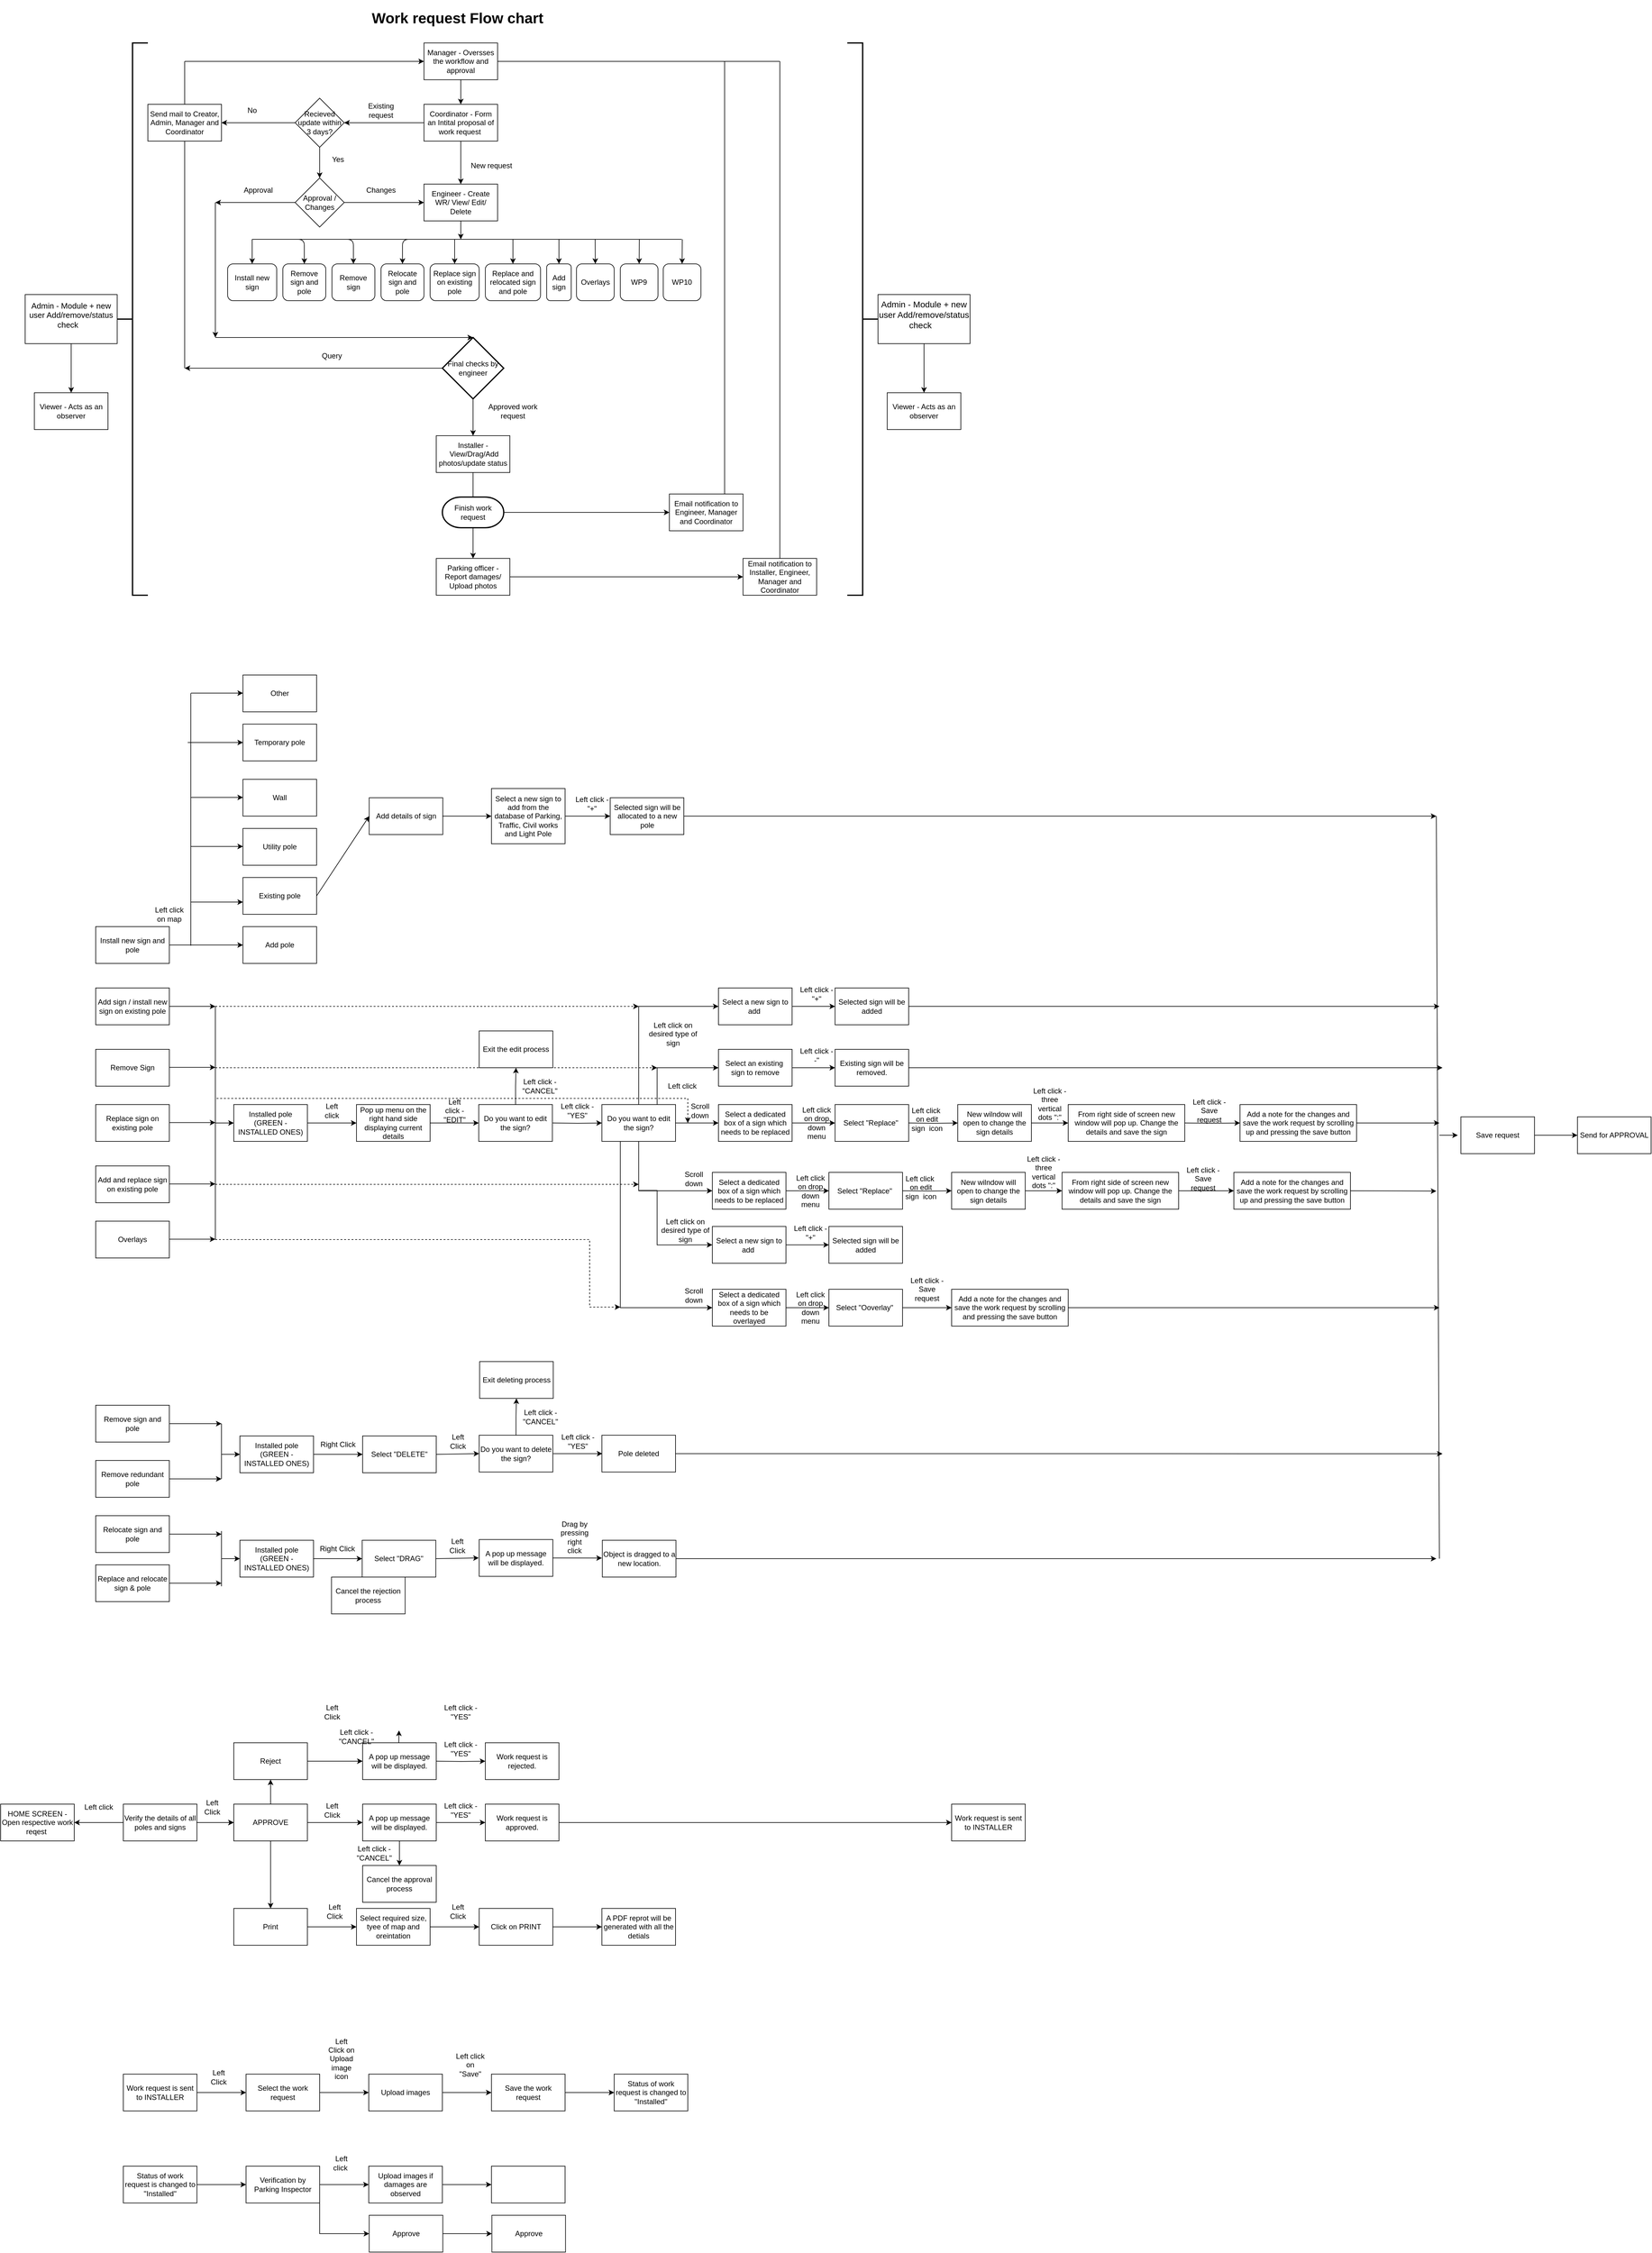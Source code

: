<mxfile version="12.6.5" type="github">
  <diagram id="1Mwl_uIE6AdL1eUd1yoq" name="Page-1">
    <mxGraphModel dx="1240" dy="587" grid="1" gridSize="10" guides="1" tooltips="1" connect="1" arrows="1" fold="1" page="1" pageScale="1" pageWidth="3300" pageHeight="4681" math="0" shadow="0">
      <root>
        <mxCell id="0"/>
        <mxCell id="1" parent="0"/>
        <mxCell id="xJvOWjHeh3KEyj_frbz6-1" value="Admin -&amp;nbsp;&lt;span style=&quot;text-indent: -0.25in; font-size: 13px;&quot;&gt;Module + new user Add/remove/status check&lt;/span&gt;&lt;span style=&quot;text-indent: -0.25in; font-size: 13px;&quot;&gt;&amp;nbsp; &amp;nbsp;&lt;/span&gt;&lt;p class=&quot;MsoListParagraph&quot; style=&quot;margin-left: 0.25in; text-indent: -0.25in; font-size: 13px;&quot;&gt;&lt;/p&gt;" style="rounded=0;whiteSpace=wrap;html=1;fontSize=13;" parent="1" vertex="1">
          <mxGeometry x="90" y="530" width="150" height="80" as="geometry"/>
        </mxCell>
        <mxCell id="_ZgnA_AFbBj5DAzCL6um-2" value="Manager - Oversses the workflow and approval" style="rounded=0;whiteSpace=wrap;html=1;" parent="1" vertex="1">
          <mxGeometry x="740" y="120" width="120" height="60" as="geometry"/>
        </mxCell>
        <mxCell id="_ZgnA_AFbBj5DAzCL6um-4" value="Coordinator - Form an Intital proposal of work request&amp;nbsp;" style="rounded=0;whiteSpace=wrap;html=1;" parent="1" vertex="1">
          <mxGeometry x="740" y="220" width="120" height="60" as="geometry"/>
        </mxCell>
        <mxCell id="_ZgnA_AFbBj5DAzCL6um-5" value="Engineer - Create WR/ View/ Edit/ Delete" style="rounded=0;whiteSpace=wrap;html=1;" parent="1" vertex="1">
          <mxGeometry x="740" y="350" width="120" height="60" as="geometry"/>
        </mxCell>
        <mxCell id="_ZgnA_AFbBj5DAzCL6um-6" value="&lt;font style=&quot;font-size: 12px&quot;&gt;Installer -&amp;nbsp;&lt;span style=&quot;line-height: 107% ; font-family: &amp;#34;calibri&amp;#34; , sans-serif&quot;&gt;View/Drag/Add&lt;br&gt;photos/update status&lt;/span&gt;&lt;/font&gt;" style="rounded=0;whiteSpace=wrap;html=1;" parent="1" vertex="1">
          <mxGeometry x="760" y="760" width="120" height="60" as="geometry"/>
        </mxCell>
        <mxCell id="_ZgnA_AFbBj5DAzCL6um-7" value="Viewer - Acts as an observer" style="rounded=0;whiteSpace=wrap;html=1;" parent="1" vertex="1">
          <mxGeometry x="105" y="690" width="120" height="60" as="geometry"/>
        </mxCell>
        <mxCell id="_ZgnA_AFbBj5DAzCL6um-8" value="Parking officer - Report damages/ Upload photos" style="rounded=0;whiteSpace=wrap;html=1;" parent="1" vertex="1">
          <mxGeometry x="760" y="960" width="120" height="60" as="geometry"/>
        </mxCell>
        <mxCell id="_ZgnA_AFbBj5DAzCL6um-9" value="Install new sign" style="rounded=1;whiteSpace=wrap;html=1;" parent="1" vertex="1">
          <mxGeometry x="420" y="480" width="80" height="60" as="geometry"/>
        </mxCell>
        <mxCell id="_ZgnA_AFbBj5DAzCL6um-11" value="Relocate sign and pole" style="rounded=1;whiteSpace=wrap;html=1;" parent="1" vertex="1">
          <mxGeometry x="670" y="480" width="70" height="60" as="geometry"/>
        </mxCell>
        <mxCell id="_ZgnA_AFbBj5DAzCL6um-12" value="Remove sign and pole" style="rounded=1;whiteSpace=wrap;html=1;" parent="1" vertex="1">
          <mxGeometry x="510" y="480" width="70" height="60" as="geometry"/>
        </mxCell>
        <mxCell id="_ZgnA_AFbBj5DAzCL6um-13" value="Remove sign" style="rounded=1;whiteSpace=wrap;html=1;" parent="1" vertex="1">
          <mxGeometry x="590" y="480" width="70" height="60" as="geometry"/>
        </mxCell>
        <mxCell id="_ZgnA_AFbBj5DAzCL6um-14" value="Replace sign on existing pole" style="rounded=1;whiteSpace=wrap;html=1;" parent="1" vertex="1">
          <mxGeometry x="750" y="480" width="80" height="60" as="geometry"/>
        </mxCell>
        <mxCell id="_ZgnA_AFbBj5DAzCL6um-15" value="Replace and relocated sign and pole" style="rounded=1;whiteSpace=wrap;html=1;" parent="1" vertex="1">
          <mxGeometry x="840" y="480" width="90" height="60" as="geometry"/>
        </mxCell>
        <mxCell id="_ZgnA_AFbBj5DAzCL6um-16" value="Add sign" style="rounded=1;whiteSpace=wrap;html=1;" parent="1" vertex="1">
          <mxGeometry x="940" y="480" width="40" height="60" as="geometry"/>
        </mxCell>
        <mxCell id="_ZgnA_AFbBj5DAzCL6um-17" value="Overlays" style="rounded=1;whiteSpace=wrap;html=1;" parent="1" vertex="1">
          <mxGeometry x="988.57" y="480" width="61.43" height="60" as="geometry"/>
        </mxCell>
        <mxCell id="_ZgnA_AFbBj5DAzCL6um-18" value="" style="endArrow=none;html=1;" parent="1" edge="1">
          <mxGeometry width="50" height="50" relative="1" as="geometry">
            <mxPoint x="480" y="440" as="sourcePoint"/>
            <mxPoint x="1160" y="440" as="targetPoint"/>
          </mxGeometry>
        </mxCell>
        <mxCell id="_ZgnA_AFbBj5DAzCL6um-19" value="" style="endArrow=classic;html=1;" parent="1" target="_ZgnA_AFbBj5DAzCL6um-9" edge="1">
          <mxGeometry width="50" height="50" relative="1" as="geometry">
            <mxPoint x="460" y="440" as="sourcePoint"/>
            <mxPoint x="580" y="420" as="targetPoint"/>
          </mxGeometry>
        </mxCell>
        <mxCell id="_ZgnA_AFbBj5DAzCL6um-20" value="" style="endArrow=classic;html=1;entryX=0.5;entryY=0;entryDx=0;entryDy=0;" parent="1" target="_ZgnA_AFbBj5DAzCL6um-12" edge="1">
          <mxGeometry width="50" height="50" relative="1" as="geometry">
            <mxPoint x="480" y="440" as="sourcePoint"/>
            <mxPoint x="480" y="480" as="targetPoint"/>
            <Array as="points">
              <mxPoint x="545" y="440"/>
            </Array>
          </mxGeometry>
        </mxCell>
        <mxCell id="_ZgnA_AFbBj5DAzCL6um-21" value="" style="endArrow=classic;html=1;entryX=0.5;entryY=0;entryDx=0;entryDy=0;" parent="1" target="_ZgnA_AFbBj5DAzCL6um-13" edge="1">
          <mxGeometry width="50" height="50" relative="1" as="geometry">
            <mxPoint x="460" y="440" as="sourcePoint"/>
            <mxPoint x="630" y="480" as="targetPoint"/>
            <Array as="points">
              <mxPoint x="625" y="440"/>
            </Array>
          </mxGeometry>
        </mxCell>
        <mxCell id="_ZgnA_AFbBj5DAzCL6um-22" value="" style="endArrow=classic;html=1;entryX=0.5;entryY=0;entryDx=0;entryDy=0;" parent="1" target="_ZgnA_AFbBj5DAzCL6um-11" edge="1">
          <mxGeometry width="50" height="50" relative="1" as="geometry">
            <mxPoint x="780" y="440" as="sourcePoint"/>
            <mxPoint x="930" y="470" as="targetPoint"/>
            <Array as="points">
              <mxPoint x="705" y="440"/>
            </Array>
          </mxGeometry>
        </mxCell>
        <mxCell id="_ZgnA_AFbBj5DAzCL6um-23" value="" style="endArrow=classic;html=1;entryX=0.5;entryY=0;entryDx=0;entryDy=0;" parent="1" target="_ZgnA_AFbBj5DAzCL6um-14" edge="1">
          <mxGeometry width="50" height="50" relative="1" as="geometry">
            <mxPoint x="790" y="440" as="sourcePoint"/>
            <mxPoint x="490" y="490" as="targetPoint"/>
          </mxGeometry>
        </mxCell>
        <mxCell id="_ZgnA_AFbBj5DAzCL6um-24" value="" style="endArrow=classic;html=1;entryX=0.5;entryY=0;entryDx=0;entryDy=0;" parent="1" target="_ZgnA_AFbBj5DAzCL6um-17" edge="1">
          <mxGeometry width="50" height="50" relative="1" as="geometry">
            <mxPoint x="1019" y="440" as="sourcePoint"/>
            <mxPoint x="1090" y="490" as="targetPoint"/>
          </mxGeometry>
        </mxCell>
        <mxCell id="_ZgnA_AFbBj5DAzCL6um-25" value="" style="endArrow=classic;html=1;entryX=0.5;entryY=0;entryDx=0;entryDy=0;" parent="1" target="_ZgnA_AFbBj5DAzCL6um-15" edge="1">
          <mxGeometry width="50" height="50" relative="1" as="geometry">
            <mxPoint x="885" y="440" as="sourcePoint"/>
            <mxPoint x="1100" y="500" as="targetPoint"/>
          </mxGeometry>
        </mxCell>
        <mxCell id="_ZgnA_AFbBj5DAzCL6um-26" value="" style="endArrow=classic;html=1;entryX=0.5;entryY=0;entryDx=0;entryDy=0;" parent="1" target="_ZgnA_AFbBj5DAzCL6um-16" edge="1">
          <mxGeometry width="50" height="50" relative="1" as="geometry">
            <mxPoint x="960" y="440" as="sourcePoint"/>
            <mxPoint x="1110" y="510" as="targetPoint"/>
          </mxGeometry>
        </mxCell>
        <mxCell id="_ZgnA_AFbBj5DAzCL6um-28" value="" style="endArrow=classic;html=1;" parent="1" source="_ZgnA_AFbBj5DAzCL6um-2" target="_ZgnA_AFbBj5DAzCL6um-4" edge="1">
          <mxGeometry width="50" height="50" relative="1" as="geometry">
            <mxPoint x="490" y="410" as="sourcePoint"/>
            <mxPoint x="490" y="450" as="targetPoint"/>
          </mxGeometry>
        </mxCell>
        <mxCell id="_ZgnA_AFbBj5DAzCL6um-29" value="" style="endArrow=classic;html=1;exitX=0.5;exitY=1;exitDx=0;exitDy=0;" parent="1" source="_ZgnA_AFbBj5DAzCL6um-4" target="_ZgnA_AFbBj5DAzCL6um-5" edge="1">
          <mxGeometry width="50" height="50" relative="1" as="geometry">
            <mxPoint x="810" y="190" as="sourcePoint"/>
            <mxPoint x="810" y="230" as="targetPoint"/>
          </mxGeometry>
        </mxCell>
        <mxCell id="_ZgnA_AFbBj5DAzCL6um-30" value="" style="endArrow=classic;html=1;exitX=0.5;exitY=1;exitDx=0;exitDy=0;" parent="1" source="_ZgnA_AFbBj5DAzCL6um-5" edge="1">
          <mxGeometry width="50" height="50" relative="1" as="geometry">
            <mxPoint x="810" y="290" as="sourcePoint"/>
            <mxPoint x="800" y="440" as="targetPoint"/>
          </mxGeometry>
        </mxCell>
        <mxCell id="_ZgnA_AFbBj5DAzCL6um-32" value="" style="strokeWidth=2;html=1;shape=mxgraph.flowchart.annotation_2;align=left;labelPosition=right;pointerEvents=1;" parent="1" vertex="1">
          <mxGeometry x="240" y="120" width="50" height="900" as="geometry"/>
        </mxCell>
        <mxCell id="_ZgnA_AFbBj5DAzCL6um-33" value="Final checks by engineer" style="strokeWidth=2;html=1;shape=mxgraph.flowchart.decision;whiteSpace=wrap;" parent="1" vertex="1">
          <mxGeometry x="770" y="600" width="100" height="100" as="geometry"/>
        </mxCell>
        <mxCell id="_ZgnA_AFbBj5DAzCL6um-34" value="" style="endArrow=classic;html=1;exitX=0;exitY=0.5;exitDx=0;exitDy=0;exitPerimeter=0;" parent="1" source="_ZgnA_AFbBj5DAzCL6um-33" edge="1">
          <mxGeometry width="50" height="50" relative="1" as="geometry">
            <mxPoint x="360" y="650" as="sourcePoint"/>
            <mxPoint x="350" y="650" as="targetPoint"/>
          </mxGeometry>
        </mxCell>
        <mxCell id="_ZgnA_AFbBj5DAzCL6um-35" value="" style="endArrow=none;html=1;" parent="1" source="_ZgnA_AFbBj5DAzCL6um-41" edge="1">
          <mxGeometry width="50" height="50" relative="1" as="geometry">
            <mxPoint x="350" y="150" as="sourcePoint"/>
            <mxPoint x="350" y="650" as="targetPoint"/>
          </mxGeometry>
        </mxCell>
        <mxCell id="_ZgnA_AFbBj5DAzCL6um-36" value="" style="endArrow=classic;html=1;entryX=0;entryY=0.5;entryDx=0;entryDy=0;" parent="1" target="_ZgnA_AFbBj5DAzCL6um-2" edge="1">
          <mxGeometry width="50" height="50" relative="1" as="geometry">
            <mxPoint x="350" y="150" as="sourcePoint"/>
            <mxPoint x="430" y="520" as="targetPoint"/>
          </mxGeometry>
        </mxCell>
        <mxCell id="_ZgnA_AFbBj5DAzCL6um-37" value="" style="endArrow=classic;html=1;entryX=0.5;entryY=0;entryDx=0;entryDy=0;exitX=0.5;exitY=1;exitDx=0;exitDy=0;exitPerimeter=0;" parent="1" source="_ZgnA_AFbBj5DAzCL6um-33" target="_ZgnA_AFbBj5DAzCL6um-6" edge="1">
          <mxGeometry width="50" height="50" relative="1" as="geometry">
            <mxPoint x="800" y="730" as="sourcePoint"/>
            <mxPoint x="360" y="1060" as="targetPoint"/>
          </mxGeometry>
        </mxCell>
        <mxCell id="_ZgnA_AFbBj5DAzCL6um-38" value="Query" style="text;html=1;strokeColor=none;fillColor=none;align=center;verticalAlign=middle;whiteSpace=wrap;rounded=0;" parent="1" vertex="1">
          <mxGeometry x="570" y="620" width="40" height="20" as="geometry"/>
        </mxCell>
        <mxCell id="_ZgnA_AFbBj5DAzCL6um-39" value="Approved work request" style="text;html=1;strokeColor=none;fillColor=none;align=center;verticalAlign=middle;whiteSpace=wrap;rounded=0;" parent="1" vertex="1">
          <mxGeometry x="830" y="705" width="110" height="30" as="geometry"/>
        </mxCell>
        <mxCell id="_ZgnA_AFbBj5DAzCL6um-40" value="&lt;h1&gt;Work request Flow chart&lt;/h1&gt;" style="text;html=1;strokeColor=none;fillColor=none;spacing=5;spacingTop=-20;whiteSpace=wrap;overflow=hidden;rounded=0;" parent="1" vertex="1">
          <mxGeometry x="650" y="60" width="520" height="120" as="geometry"/>
        </mxCell>
        <mxCell id="_ZgnA_AFbBj5DAzCL6um-41" value="Send mail to Creator, Admin, Manager and Coordinator" style="rounded=0;whiteSpace=wrap;html=1;" parent="1" vertex="1">
          <mxGeometry x="290" y="220" width="120" height="60" as="geometry"/>
        </mxCell>
        <mxCell id="_ZgnA_AFbBj5DAzCL6um-42" value="" style="endArrow=none;html=1;" parent="1" target="_ZgnA_AFbBj5DAzCL6um-41" edge="1">
          <mxGeometry width="50" height="50" relative="1" as="geometry">
            <mxPoint x="350" y="150" as="sourcePoint"/>
            <mxPoint x="350" y="650" as="targetPoint"/>
          </mxGeometry>
        </mxCell>
        <mxCell id="_ZgnA_AFbBj5DAzCL6um-44" value="Approval / Changes" style="rhombus;whiteSpace=wrap;html=1;" parent="1" vertex="1">
          <mxGeometry x="530" y="340" width="80" height="80" as="geometry"/>
        </mxCell>
        <mxCell id="_ZgnA_AFbBj5DAzCL6um-53" value="" style="endArrow=classic;html=1;" parent="1" source="xJvOWjHeh3KEyj_frbz6-1" target="_ZgnA_AFbBj5DAzCL6um-7" edge="1">
          <mxGeometry width="50" height="50" relative="1" as="geometry">
            <mxPoint x="150" y="1150" as="sourcePoint"/>
            <mxPoint x="200" y="1100" as="targetPoint"/>
          </mxGeometry>
        </mxCell>
        <mxCell id="_ZgnA_AFbBj5DAzCL6um-55" value="" style="endArrow=classic;html=1;entryX=0;entryY=0.5;entryDx=0;entryDy=0;exitX=1;exitY=0.5;exitDx=0;exitDy=0;" parent="1" source="_ZgnA_AFbBj5DAzCL6um-44" target="_ZgnA_AFbBj5DAzCL6um-5" edge="1">
          <mxGeometry width="50" height="50" relative="1" as="geometry">
            <mxPoint x="550" y="390" as="sourcePoint"/>
            <mxPoint x="420" y="390" as="targetPoint"/>
          </mxGeometry>
        </mxCell>
        <mxCell id="_ZgnA_AFbBj5DAzCL6um-57" value="Recieved update within 3 days?" style="rhombus;whiteSpace=wrap;html=1;" parent="1" vertex="1">
          <mxGeometry x="530" y="210" width="80" height="80" as="geometry"/>
        </mxCell>
        <mxCell id="_ZgnA_AFbBj5DAzCL6um-58" value="" style="endArrow=classic;html=1;entryX=1;entryY=0.5;entryDx=0;entryDy=0;exitX=0;exitY=0.5;exitDx=0;exitDy=0;" parent="1" source="_ZgnA_AFbBj5DAzCL6um-4" target="_ZgnA_AFbBj5DAzCL6um-57" edge="1">
          <mxGeometry width="50" height="50" relative="1" as="geometry">
            <mxPoint x="670.0" y="320" as="sourcePoint"/>
            <mxPoint x="590.0" y="320" as="targetPoint"/>
          </mxGeometry>
        </mxCell>
        <mxCell id="_ZgnA_AFbBj5DAzCL6um-60" value="" style="endArrow=classic;html=1;entryX=1;entryY=0.5;entryDx=0;entryDy=0;exitX=0;exitY=0.5;exitDx=0;exitDy=0;" parent="1" source="_ZgnA_AFbBj5DAzCL6um-57" target="_ZgnA_AFbBj5DAzCL6um-41" edge="1">
          <mxGeometry width="50" height="50" relative="1" as="geometry">
            <mxPoint x="550" y="320" as="sourcePoint"/>
            <mxPoint x="420" y="280" as="targetPoint"/>
          </mxGeometry>
        </mxCell>
        <mxCell id="_ZgnA_AFbBj5DAzCL6um-61" value="No" style="text;html=1;strokeColor=none;fillColor=none;align=center;verticalAlign=middle;whiteSpace=wrap;rounded=0;" parent="1" vertex="1">
          <mxGeometry x="440" y="220" width="40" height="20" as="geometry"/>
        </mxCell>
        <mxCell id="_ZgnA_AFbBj5DAzCL6um-63" value="" style="endArrow=classic;html=1;entryX=0.5;entryY=0;entryDx=0;entryDy=0;exitX=0.5;exitY=1;exitDx=0;exitDy=0;" parent="1" source="_ZgnA_AFbBj5DAzCL6um-57" target="_ZgnA_AFbBj5DAzCL6um-44" edge="1">
          <mxGeometry width="50" height="50" relative="1" as="geometry">
            <mxPoint x="540" y="260" as="sourcePoint"/>
            <mxPoint x="420" y="320" as="targetPoint"/>
          </mxGeometry>
        </mxCell>
        <mxCell id="_ZgnA_AFbBj5DAzCL6um-64" value="Yes" style="text;html=1;strokeColor=none;fillColor=none;align=center;verticalAlign=middle;whiteSpace=wrap;rounded=0;" parent="1" vertex="1">
          <mxGeometry x="580" y="300" width="40" height="20" as="geometry"/>
        </mxCell>
        <mxCell id="_ZgnA_AFbBj5DAzCL6um-65" value="New request" style="text;html=1;strokeColor=none;fillColor=none;align=center;verticalAlign=middle;whiteSpace=wrap;rounded=0;" parent="1" vertex="1">
          <mxGeometry x="810" y="310" width="80" height="20" as="geometry"/>
        </mxCell>
        <mxCell id="_ZgnA_AFbBj5DAzCL6um-66" value="Existing request" style="text;html=1;strokeColor=none;fillColor=none;align=center;verticalAlign=middle;whiteSpace=wrap;rounded=0;" parent="1" vertex="1">
          <mxGeometry x="630" y="220" width="80" height="20" as="geometry"/>
        </mxCell>
        <mxCell id="_ZgnA_AFbBj5DAzCL6um-67" value="Changes" style="text;html=1;strokeColor=none;fillColor=none;align=center;verticalAlign=middle;whiteSpace=wrap;rounded=0;" parent="1" vertex="1">
          <mxGeometry x="630" y="350" width="80" height="20" as="geometry"/>
        </mxCell>
        <mxCell id="_ZgnA_AFbBj5DAzCL6um-70" value="" style="endArrow=classic;html=1;" parent="1" edge="1">
          <mxGeometry width="50" height="50" relative="1" as="geometry">
            <mxPoint x="400" y="380" as="sourcePoint"/>
            <mxPoint x="400" y="600" as="targetPoint"/>
          </mxGeometry>
        </mxCell>
        <mxCell id="_ZgnA_AFbBj5DAzCL6um-71" value="" style="endArrow=classic;html=1;entryX=0.5;entryY=0;entryDx=0;entryDy=0;entryPerimeter=0;" parent="1" target="_ZgnA_AFbBj5DAzCL6um-33" edge="1">
          <mxGeometry width="50" height="50" relative="1" as="geometry">
            <mxPoint x="400" y="600" as="sourcePoint"/>
            <mxPoint x="420" y="600" as="targetPoint"/>
          </mxGeometry>
        </mxCell>
        <mxCell id="_ZgnA_AFbBj5DAzCL6um-72" value="" style="endArrow=classic;html=1;exitX=0;exitY=0.5;exitDx=0;exitDy=0;" parent="1" source="_ZgnA_AFbBj5DAzCL6um-44" edge="1">
          <mxGeometry width="50" height="50" relative="1" as="geometry">
            <mxPoint x="410" y="400" as="sourcePoint"/>
            <mxPoint x="400" y="380" as="targetPoint"/>
          </mxGeometry>
        </mxCell>
        <mxCell id="_ZgnA_AFbBj5DAzCL6um-73" value="Approval" style="text;html=1;strokeColor=none;fillColor=none;align=center;verticalAlign=middle;whiteSpace=wrap;rounded=0;" parent="1" vertex="1">
          <mxGeometry x="430" y="350" width="80" height="20" as="geometry"/>
        </mxCell>
        <mxCell id="_ZgnA_AFbBj5DAzCL6um-74" value="" style="endArrow=classic;html=1;entryX=0.5;entryY=0;entryDx=0;entryDy=0;exitX=0.5;exitY=1;exitDx=0;exitDy=0;" parent="1" source="_ZgnA_AFbBj5DAzCL6um-6" target="_ZgnA_AFbBj5DAzCL6um-8" edge="1">
          <mxGeometry width="50" height="50" relative="1" as="geometry">
            <mxPoint x="830" y="710" as="sourcePoint"/>
            <mxPoint x="830" y="770" as="targetPoint"/>
          </mxGeometry>
        </mxCell>
        <mxCell id="_ZgnA_AFbBj5DAzCL6um-75" value="" style="endArrow=classic;html=1;exitX=1;exitY=0.5;exitDx=0;exitDy=0;entryX=0;entryY=0.5;entryDx=0;entryDy=0;exitPerimeter=0;" parent="1" source="_ZgnA_AFbBj5DAzCL6um-82" target="_ZgnA_AFbBj5DAzCL6um-81" edge="1">
          <mxGeometry width="50" height="50" relative="1" as="geometry">
            <mxPoint x="1340.0" y="790" as="sourcePoint"/>
            <mxPoint x="1170" y="790" as="targetPoint"/>
          </mxGeometry>
        </mxCell>
        <mxCell id="_ZgnA_AFbBj5DAzCL6um-76" value="" style="endArrow=none;html=1;entryX=0.75;entryY=0;entryDx=0;entryDy=0;" parent="1" target="_ZgnA_AFbBj5DAzCL6um-81" edge="1">
          <mxGeometry width="50" height="50" relative="1" as="geometry">
            <mxPoint x="1230" y="150" as="sourcePoint"/>
            <mxPoint x="1220" y="980" as="targetPoint"/>
          </mxGeometry>
        </mxCell>
        <mxCell id="_ZgnA_AFbBj5DAzCL6um-80" value="" style="endArrow=none;html=1;exitX=1;exitY=0.5;exitDx=0;exitDy=0;" parent="1" source="_ZgnA_AFbBj5DAzCL6um-2" edge="1">
          <mxGeometry width="50" height="50" relative="1" as="geometry">
            <mxPoint x="1170" y="150" as="sourcePoint"/>
            <mxPoint x="1320" y="150" as="targetPoint"/>
          </mxGeometry>
        </mxCell>
        <mxCell id="_ZgnA_AFbBj5DAzCL6um-81" value="Email notification to Engineer, Manager and Coordinator" style="rounded=0;whiteSpace=wrap;html=1;strokeColor=#000000;" parent="1" vertex="1">
          <mxGeometry x="1140" y="855" width="120" height="60" as="geometry"/>
        </mxCell>
        <mxCell id="_ZgnA_AFbBj5DAzCL6um-82" value="Finish work request" style="strokeWidth=2;html=1;shape=mxgraph.flowchart.terminator;whiteSpace=wrap;" parent="1" vertex="1">
          <mxGeometry x="770" y="860" width="100" height="50" as="geometry"/>
        </mxCell>
        <mxCell id="_ZgnA_AFbBj5DAzCL6um-83" value="" style="endArrow=classic;html=1;exitX=1;exitY=0.5;exitDx=0;exitDy=0;entryX=0;entryY=0.5;entryDx=0;entryDy=0;" parent="1" target="_ZgnA_AFbBj5DAzCL6um-85" edge="1">
          <mxGeometry width="50" height="50" relative="1" as="geometry">
            <mxPoint x="880" y="990" as="sourcePoint"/>
            <mxPoint x="1170" y="990" as="targetPoint"/>
          </mxGeometry>
        </mxCell>
        <mxCell id="_ZgnA_AFbBj5DAzCL6um-84" value="" style="endArrow=none;html=1;entryX=0.5;entryY=0;entryDx=0;entryDy=0;" parent="1" target="_ZgnA_AFbBj5DAzCL6um-85" edge="1">
          <mxGeometry width="50" height="50" relative="1" as="geometry">
            <mxPoint x="1320" y="150" as="sourcePoint"/>
            <mxPoint x="1320" y="1080" as="targetPoint"/>
          </mxGeometry>
        </mxCell>
        <mxCell id="_ZgnA_AFbBj5DAzCL6um-85" value="Email notification to Installer, Engineer, Manager and Coordinator" style="rounded=0;whiteSpace=wrap;html=1;strokeColor=#000000;" parent="1" vertex="1">
          <mxGeometry x="1260" y="960" width="120" height="60" as="geometry"/>
        </mxCell>
        <mxCell id="_ZgnA_AFbBj5DAzCL6um-87" value="WP9" style="rounded=1;whiteSpace=wrap;html=1;" parent="1" vertex="1">
          <mxGeometry x="1060" y="480" width="61.43" height="60" as="geometry"/>
        </mxCell>
        <mxCell id="_ZgnA_AFbBj5DAzCL6um-88" value="WP10" style="rounded=1;whiteSpace=wrap;html=1;" parent="1" vertex="1">
          <mxGeometry x="1130" y="480" width="61.43" height="60" as="geometry"/>
        </mxCell>
        <mxCell id="_ZgnA_AFbBj5DAzCL6um-90" value="" style="endArrow=classic;html=1;entryX=0.5;entryY=0;entryDx=0;entryDy=0;" parent="1" target="_ZgnA_AFbBj5DAzCL6um-87" edge="1">
          <mxGeometry width="50" height="50" relative="1" as="geometry">
            <mxPoint x="1091" y="440" as="sourcePoint"/>
            <mxPoint x="1029.285" y="490" as="targetPoint"/>
          </mxGeometry>
        </mxCell>
        <mxCell id="_ZgnA_AFbBj5DAzCL6um-91" value="" style="endArrow=classic;html=1;entryX=0.5;entryY=0;entryDx=0;entryDy=0;" parent="1" target="_ZgnA_AFbBj5DAzCL6um-88" edge="1">
          <mxGeometry width="50" height="50" relative="1" as="geometry">
            <mxPoint x="1161" y="440" as="sourcePoint"/>
            <mxPoint x="1039.285" y="500" as="targetPoint"/>
          </mxGeometry>
        </mxCell>
        <mxCell id="_ZgnA_AFbBj5DAzCL6um-93" value="Admin -&amp;nbsp;&lt;span style=&quot;text-indent: -0.25in; font-size: 14px;&quot;&gt;Module + new user Add/remove/status check&lt;/span&gt;&lt;span style=&quot;text-indent: -0.25in; font-size: 14px;&quot;&gt;&amp;nbsp; &amp;nbsp;&lt;/span&gt;&lt;p class=&quot;MsoListParagraph&quot; style=&quot;margin-left: 0.25in; text-indent: -0.25in; font-size: 14px;&quot;&gt;&lt;/p&gt;" style="rounded=0;whiteSpace=wrap;html=1;fontSize=14;" parent="1" vertex="1">
          <mxGeometry x="1480" y="530" width="150" height="80" as="geometry"/>
        </mxCell>
        <mxCell id="_ZgnA_AFbBj5DAzCL6um-94" value="Viewer - Acts as an observer" style="rounded=0;whiteSpace=wrap;html=1;" parent="1" vertex="1">
          <mxGeometry x="1495" y="690" width="120" height="60" as="geometry"/>
        </mxCell>
        <mxCell id="_ZgnA_AFbBj5DAzCL6um-95" value="" style="strokeWidth=2;html=1;shape=mxgraph.flowchart.annotation_2;align=left;labelPosition=right;pointerEvents=1;rotation=180;" parent="1" vertex="1">
          <mxGeometry x="1430" y="120" width="50" height="900" as="geometry"/>
        </mxCell>
        <mxCell id="_ZgnA_AFbBj5DAzCL6um-96" value="" style="endArrow=classic;html=1;" parent="1" source="_ZgnA_AFbBj5DAzCL6um-93" target="_ZgnA_AFbBj5DAzCL6um-94" edge="1">
          <mxGeometry width="50" height="50" relative="1" as="geometry">
            <mxPoint x="1540" y="1150" as="sourcePoint"/>
            <mxPoint x="1590" y="1100" as="targetPoint"/>
          </mxGeometry>
        </mxCell>
        <mxCell id="RNnpt0_5kWRAgg4inEh5-1" value="Install new sign and pole" style="rounded=0;whiteSpace=wrap;html=1;" parent="1" vertex="1">
          <mxGeometry x="205" y="1560" width="120" height="60" as="geometry"/>
        </mxCell>
        <mxCell id="RNnpt0_5kWRAgg4inEh5-3" value="Remove Sign" style="rounded=0;whiteSpace=wrap;html=1;" parent="1" vertex="1">
          <mxGeometry x="205" y="1760" width="120" height="60" as="geometry"/>
        </mxCell>
        <mxCell id="RNnpt0_5kWRAgg4inEh5-4" value="Replace sign on existing pole" style="rounded=0;whiteSpace=wrap;html=1;" parent="1" vertex="1">
          <mxGeometry x="205" y="1850" width="120" height="60" as="geometry"/>
        </mxCell>
        <mxCell id="RNnpt0_5kWRAgg4inEh5-6" value="Add and replace sign on existing pole" style="rounded=0;whiteSpace=wrap;html=1;" parent="1" vertex="1">
          <mxGeometry x="205" y="1950" width="120" height="60" as="geometry"/>
        </mxCell>
        <mxCell id="RNnpt0_5kWRAgg4inEh5-7" value="Add sign / install new sign on existing pole" style="rounded=0;whiteSpace=wrap;html=1;" parent="1" vertex="1">
          <mxGeometry x="205" y="1660" width="120" height="60" as="geometry"/>
        </mxCell>
        <mxCell id="RNnpt0_5kWRAgg4inEh5-8" value="Overlays" style="rounded=0;whiteSpace=wrap;html=1;" parent="1" vertex="1">
          <mxGeometry x="205" y="2040" width="120" height="60" as="geometry"/>
        </mxCell>
        <mxCell id="RNnpt0_5kWRAgg4inEh5-9" value="Remove sign and pole" style="rounded=0;whiteSpace=wrap;html=1;" parent="1" vertex="1">
          <mxGeometry x="205" y="2340" width="120" height="60" as="geometry"/>
        </mxCell>
        <mxCell id="RNnpt0_5kWRAgg4inEh5-10" value="Remove redundant pole" style="rounded=0;whiteSpace=wrap;html=1;" parent="1" vertex="1">
          <mxGeometry x="205" y="2430" width="120" height="60" as="geometry"/>
        </mxCell>
        <mxCell id="RNnpt0_5kWRAgg4inEh5-11" value="Relocate sign and pole" style="rounded=0;whiteSpace=wrap;html=1;" parent="1" vertex="1">
          <mxGeometry x="205" y="2520" width="120" height="60" as="geometry"/>
        </mxCell>
        <mxCell id="RNnpt0_5kWRAgg4inEh5-12" value="Replace and relocate sign &amp;amp; pole" style="rounded=0;whiteSpace=wrap;html=1;" parent="1" vertex="1">
          <mxGeometry x="205" y="2600" width="120" height="60" as="geometry"/>
        </mxCell>
        <mxCell id="RNnpt0_5kWRAgg4inEh5-13" value="Add pole" style="rounded=0;whiteSpace=wrap;html=1;" parent="1" vertex="1">
          <mxGeometry x="445" y="1560" width="120" height="60" as="geometry"/>
        </mxCell>
        <mxCell id="RNnpt0_5kWRAgg4inEh5-14" value="" style="endArrow=classic;html=1;entryX=0;entryY=0.5;entryDx=0;entryDy=0;exitX=1;exitY=0.5;exitDx=0;exitDy=0;" parent="1" source="RNnpt0_5kWRAgg4inEh5-1" target="RNnpt0_5kWRAgg4inEh5-13" edge="1">
          <mxGeometry width="50" height="50" relative="1" as="geometry">
            <mxPoint x="125" y="2520" as="sourcePoint"/>
            <mxPoint x="175" y="2470" as="targetPoint"/>
          </mxGeometry>
        </mxCell>
        <mxCell id="RNnpt0_5kWRAgg4inEh5-15" value="Existing pole" style="rounded=0;whiteSpace=wrap;html=1;" parent="1" vertex="1">
          <mxGeometry x="445" y="1480" width="120" height="60" as="geometry"/>
        </mxCell>
        <mxCell id="RNnpt0_5kWRAgg4inEh5-16" value="Utility pole" style="rounded=0;whiteSpace=wrap;html=1;" parent="1" vertex="1">
          <mxGeometry x="445" y="1400" width="120" height="60" as="geometry"/>
        </mxCell>
        <mxCell id="RNnpt0_5kWRAgg4inEh5-17" value="Wall" style="rounded=0;whiteSpace=wrap;html=1;" parent="1" vertex="1">
          <mxGeometry x="445" y="1320" width="120" height="60" as="geometry"/>
        </mxCell>
        <mxCell id="RNnpt0_5kWRAgg4inEh5-18" value="Temporary pole" style="rounded=0;whiteSpace=wrap;html=1;" parent="1" vertex="1">
          <mxGeometry x="445" y="1230" width="120" height="60" as="geometry"/>
        </mxCell>
        <mxCell id="RNnpt0_5kWRAgg4inEh5-19" value="Other" style="rounded=0;whiteSpace=wrap;html=1;" parent="1" vertex="1">
          <mxGeometry x="445" y="1150" width="120" height="60" as="geometry"/>
        </mxCell>
        <mxCell id="RNnpt0_5kWRAgg4inEh5-20" value="" style="endArrow=classic;html=1;entryX=0;entryY=0.5;entryDx=0;entryDy=0;exitX=1;exitY=0.5;exitDx=0;exitDy=0;" parent="1" edge="1">
          <mxGeometry width="50" height="50" relative="1" as="geometry">
            <mxPoint x="360" y="1520" as="sourcePoint"/>
            <mxPoint x="445" y="1520" as="targetPoint"/>
          </mxGeometry>
        </mxCell>
        <mxCell id="RNnpt0_5kWRAgg4inEh5-21" value="" style="endArrow=classic;html=1;entryX=0;entryY=0.5;entryDx=0;entryDy=0;exitX=1;exitY=0.5;exitDx=0;exitDy=0;" parent="1" edge="1">
          <mxGeometry width="50" height="50" relative="1" as="geometry">
            <mxPoint x="360" y="1429.41" as="sourcePoint"/>
            <mxPoint x="445" y="1429.41" as="targetPoint"/>
          </mxGeometry>
        </mxCell>
        <mxCell id="RNnpt0_5kWRAgg4inEh5-23" value="" style="endArrow=classic;html=1;entryX=0;entryY=0.5;entryDx=0;entryDy=0;exitX=1;exitY=0.5;exitDx=0;exitDy=0;" parent="1" edge="1">
          <mxGeometry width="50" height="50" relative="1" as="geometry">
            <mxPoint x="360" y="1349.5" as="sourcePoint"/>
            <mxPoint x="445" y="1349.5" as="targetPoint"/>
          </mxGeometry>
        </mxCell>
        <mxCell id="RNnpt0_5kWRAgg4inEh5-24" value="" style="endArrow=classic;html=1;" parent="1" target="RNnpt0_5kWRAgg4inEh5-18" edge="1">
          <mxGeometry width="50" height="50" relative="1" as="geometry">
            <mxPoint x="355" y="1260" as="sourcePoint"/>
            <mxPoint x="440" y="1259.5" as="targetPoint"/>
          </mxGeometry>
        </mxCell>
        <mxCell id="RNnpt0_5kWRAgg4inEh5-25" value="" style="endArrow=classic;html=1;entryX=0;entryY=0.5;entryDx=0;entryDy=0;exitX=1;exitY=0.5;exitDx=0;exitDy=0;" parent="1" edge="1">
          <mxGeometry width="50" height="50" relative="1" as="geometry">
            <mxPoint x="360" y="1179.5" as="sourcePoint"/>
            <mxPoint x="445" y="1179.5" as="targetPoint"/>
          </mxGeometry>
        </mxCell>
        <mxCell id="RNnpt0_5kWRAgg4inEh5-27" value="" style="endArrow=none;html=1;" parent="1" edge="1">
          <mxGeometry width="50" height="50" relative="1" as="geometry">
            <mxPoint x="360" y="1591" as="sourcePoint"/>
            <mxPoint x="360" y="1180" as="targetPoint"/>
          </mxGeometry>
        </mxCell>
        <mxCell id="RNnpt0_5kWRAgg4inEh5-28" value="" style="endArrow=classic;html=1;exitX=1;exitY=0.5;exitDx=0;exitDy=0;" parent="1" source="RNnpt0_5kWRAgg4inEh5-7" edge="1">
          <mxGeometry width="50" height="50" relative="1" as="geometry">
            <mxPoint x="350" y="1684.29" as="sourcePoint"/>
            <mxPoint x="400" y="1690" as="targetPoint"/>
          </mxGeometry>
        </mxCell>
        <mxCell id="RNnpt0_5kWRAgg4inEh5-29" value="" style="endArrow=classic;html=1;exitX=1;exitY=0.5;exitDx=0;exitDy=0;" parent="1" edge="1">
          <mxGeometry width="50" height="50" relative="1" as="geometry">
            <mxPoint x="325" y="1789.41" as="sourcePoint"/>
            <mxPoint x="400" y="1789.41" as="targetPoint"/>
          </mxGeometry>
        </mxCell>
        <mxCell id="RNnpt0_5kWRAgg4inEh5-30" value="" style="endArrow=classic;html=1;exitX=1;exitY=0.5;exitDx=0;exitDy=0;" parent="1" edge="1">
          <mxGeometry width="50" height="50" relative="1" as="geometry">
            <mxPoint x="325" y="1879.41" as="sourcePoint"/>
            <mxPoint x="400" y="1879.41" as="targetPoint"/>
          </mxGeometry>
        </mxCell>
        <mxCell id="RNnpt0_5kWRAgg4inEh5-31" value="" style="endArrow=classic;html=1;exitX=1;exitY=0.5;exitDx=0;exitDy=0;" parent="1" edge="1">
          <mxGeometry width="50" height="50" relative="1" as="geometry">
            <mxPoint x="325" y="1979.41" as="sourcePoint"/>
            <mxPoint x="400" y="1979.41" as="targetPoint"/>
          </mxGeometry>
        </mxCell>
        <mxCell id="RNnpt0_5kWRAgg4inEh5-32" value="" style="endArrow=classic;html=1;exitX=1;exitY=0.5;exitDx=0;exitDy=0;" parent="1" edge="1">
          <mxGeometry width="50" height="50" relative="1" as="geometry">
            <mxPoint x="325" y="2069.41" as="sourcePoint"/>
            <mxPoint x="400" y="2069.41" as="targetPoint"/>
          </mxGeometry>
        </mxCell>
        <mxCell id="RNnpt0_5kWRAgg4inEh5-38" style="edgeStyle=orthogonalEdgeStyle;rounded=0;orthogonalLoop=1;jettySize=auto;html=1;" parent="1" source="RNnpt0_5kWRAgg4inEh5-33" target="RNnpt0_5kWRAgg4inEh5-36" edge="1">
          <mxGeometry relative="1" as="geometry"/>
        </mxCell>
        <mxCell id="RNnpt0_5kWRAgg4inEh5-33" value="Installed pole (GREEN - INSTALLED ONES)" style="rounded=0;whiteSpace=wrap;html=1;" parent="1" vertex="1">
          <mxGeometry x="430" y="1850" width="120" height="60" as="geometry"/>
        </mxCell>
        <mxCell id="RNnpt0_5kWRAgg4inEh5-34" value="" style="endArrow=none;html=1;" parent="1" edge="1">
          <mxGeometry width="50" height="50" relative="1" as="geometry">
            <mxPoint x="400" y="2070" as="sourcePoint"/>
            <mxPoint x="400" y="1690" as="targetPoint"/>
          </mxGeometry>
        </mxCell>
        <mxCell id="RNnpt0_5kWRAgg4inEh5-35" value="" style="endArrow=classic;html=1;entryX=0;entryY=0.5;entryDx=0;entryDy=0;" parent="1" target="RNnpt0_5kWRAgg4inEh5-33" edge="1">
          <mxGeometry width="50" height="50" relative="1" as="geometry">
            <mxPoint x="400" y="1880" as="sourcePoint"/>
            <mxPoint x="410" y="1889.41" as="targetPoint"/>
          </mxGeometry>
        </mxCell>
        <mxCell id="RNnpt0_5kWRAgg4inEh5-36" value="Pop up menu on the right hand side displaying current details" style="rounded=0;whiteSpace=wrap;html=1;" parent="1" vertex="1">
          <mxGeometry x="630" y="1850" width="120" height="60" as="geometry"/>
        </mxCell>
        <mxCell id="RNnpt0_5kWRAgg4inEh5-39" value="Left click" style="text;html=1;strokeColor=none;fillColor=none;align=center;verticalAlign=middle;whiteSpace=wrap;rounded=0;" parent="1" vertex="1">
          <mxGeometry x="570" y="1850" width="40" height="20" as="geometry"/>
        </mxCell>
        <mxCell id="RNnpt0_5kWRAgg4inEh5-42" value="Left click - &quot;EDIT&quot;" style="text;html=1;strokeColor=none;fillColor=none;align=center;verticalAlign=middle;whiteSpace=wrap;rounded=0;" parent="1" vertex="1">
          <mxGeometry x="770.0" y="1850" width="40" height="20" as="geometry"/>
        </mxCell>
        <mxCell id="RNnpt0_5kWRAgg4inEh5-45" style="edgeStyle=orthogonalEdgeStyle;rounded=0;orthogonalLoop=1;jettySize=auto;html=1;exitX=1;exitY=0.5;exitDx=0;exitDy=0;entryX=0;entryY=0.5;entryDx=0;entryDy=0;" parent="1" source="RNnpt0_5kWRAgg4inEh5-36" target="RNnpt0_5kWRAgg4inEh5-46" edge="1">
          <mxGeometry relative="1" as="geometry">
            <mxPoint x="890" y="1880" as="sourcePoint"/>
            <mxPoint x="960" y="1880" as="targetPoint"/>
          </mxGeometry>
        </mxCell>
        <mxCell id="RNnpt0_5kWRAgg4inEh5-46" value="Do you want to edit the sign?" style="rounded=0;whiteSpace=wrap;html=1;" parent="1" vertex="1">
          <mxGeometry x="829.29" y="1850" width="120" height="60" as="geometry"/>
        </mxCell>
        <mxCell id="RNnpt0_5kWRAgg4inEh5-47" value="Exit the edit process" style="rounded=0;whiteSpace=wrap;html=1;" parent="1" vertex="1">
          <mxGeometry x="830" y="1730" width="120" height="60" as="geometry"/>
        </mxCell>
        <mxCell id="RNnpt0_5kWRAgg4inEh5-48" value="Do you want to edit the sign?" style="rounded=0;whiteSpace=wrap;html=1;" parent="1" vertex="1">
          <mxGeometry x="1030" y="1850" width="120" height="60" as="geometry"/>
        </mxCell>
        <mxCell id="RNnpt0_5kWRAgg4inEh5-49" style="edgeStyle=orthogonalEdgeStyle;rounded=0;orthogonalLoop=1;jettySize=auto;html=1;" parent="1" target="RNnpt0_5kWRAgg4inEh5-48" edge="1">
          <mxGeometry relative="1" as="geometry">
            <mxPoint x="950" y="1880" as="sourcePoint"/>
            <mxPoint x="840" y="1890" as="targetPoint"/>
          </mxGeometry>
        </mxCell>
        <mxCell id="RNnpt0_5kWRAgg4inEh5-50" style="edgeStyle=orthogonalEdgeStyle;rounded=0;orthogonalLoop=1;jettySize=auto;html=1;exitX=0.5;exitY=0;exitDx=0;exitDy=0;entryX=0.5;entryY=1;entryDx=0;entryDy=0;" parent="1" source="RNnpt0_5kWRAgg4inEh5-46" target="RNnpt0_5kWRAgg4inEh5-47" edge="1">
          <mxGeometry relative="1" as="geometry">
            <mxPoint x="780" y="1900" as="sourcePoint"/>
            <mxPoint x="850" y="1900" as="targetPoint"/>
          </mxGeometry>
        </mxCell>
        <mxCell id="RNnpt0_5kWRAgg4inEh5-51" value="Left click - &quot;CANCEL&quot;" style="text;html=1;strokeColor=none;fillColor=none;align=center;verticalAlign=middle;whiteSpace=wrap;rounded=0;" parent="1" vertex="1">
          <mxGeometry x="909.29" y="1810" width="40" height="20" as="geometry"/>
        </mxCell>
        <mxCell id="RNnpt0_5kWRAgg4inEh5-52" value="Left click - &quot;YES&quot;" style="text;html=1;strokeColor=none;fillColor=none;align=center;verticalAlign=middle;whiteSpace=wrap;rounded=0;" parent="1" vertex="1">
          <mxGeometry x="960" y="1850" width="60" height="20" as="geometry"/>
        </mxCell>
        <mxCell id="RNnpt0_5kWRAgg4inEh5-55" value="Select a new sign to add&amp;nbsp;" style="rounded=0;whiteSpace=wrap;html=1;" parent="1" vertex="1">
          <mxGeometry x="1220" y="1660" width="120" height="60" as="geometry"/>
        </mxCell>
        <mxCell id="RNnpt0_5kWRAgg4inEh5-56" value="Selected sign will be added" style="rounded=0;whiteSpace=wrap;html=1;" parent="1" vertex="1">
          <mxGeometry x="1410" y="1660" width="120" height="60" as="geometry"/>
        </mxCell>
        <mxCell id="RNnpt0_5kWRAgg4inEh5-58" style="edgeStyle=orthogonalEdgeStyle;rounded=0;orthogonalLoop=1;jettySize=auto;html=1;entryX=0;entryY=0.5;entryDx=0;entryDy=0;exitX=0.5;exitY=0;exitDx=0;exitDy=0;" parent="1" source="RNnpt0_5kWRAgg4inEh5-48" target="RNnpt0_5kWRAgg4inEh5-55" edge="1">
          <mxGeometry relative="1" as="geometry">
            <mxPoint x="960" y="1890" as="sourcePoint"/>
            <mxPoint x="1040" y="1890" as="targetPoint"/>
          </mxGeometry>
        </mxCell>
        <mxCell id="RNnpt0_5kWRAgg4inEh5-59" style="edgeStyle=orthogonalEdgeStyle;rounded=0;orthogonalLoop=1;jettySize=auto;html=1;dashed=1;" parent="1" edge="1">
          <mxGeometry relative="1" as="geometry">
            <mxPoint x="400" y="1690" as="sourcePoint"/>
            <mxPoint x="1090" y="1690" as="targetPoint"/>
          </mxGeometry>
        </mxCell>
        <mxCell id="RNnpt0_5kWRAgg4inEh5-60" value="Left click on desired type of sign" style="text;html=1;strokeColor=none;fillColor=none;align=center;verticalAlign=middle;whiteSpace=wrap;rounded=0;" parent="1" vertex="1">
          <mxGeometry x="1101.43" y="1710" width="90" height="50" as="geometry"/>
        </mxCell>
        <mxCell id="RNnpt0_5kWRAgg4inEh5-61" style="edgeStyle=orthogonalEdgeStyle;rounded=0;orthogonalLoop=1;jettySize=auto;html=1;entryX=0;entryY=0.5;entryDx=0;entryDy=0;exitX=1;exitY=0.5;exitDx=0;exitDy=0;" parent="1" source="RNnpt0_5kWRAgg4inEh5-55" target="RNnpt0_5kWRAgg4inEh5-56" edge="1">
          <mxGeometry relative="1" as="geometry">
            <mxPoint x="960" y="1890" as="sourcePoint"/>
            <mxPoint x="1040" y="1890" as="targetPoint"/>
          </mxGeometry>
        </mxCell>
        <mxCell id="RNnpt0_5kWRAgg4inEh5-62" value="Left click - &quot;+&quot;" style="text;html=1;strokeColor=none;fillColor=none;align=center;verticalAlign=middle;whiteSpace=wrap;rounded=0;" parent="1" vertex="1">
          <mxGeometry x="1350" y="1660" width="60" height="20" as="geometry"/>
        </mxCell>
        <mxCell id="RNnpt0_5kWRAgg4inEh5-63" value="Select an existing&amp;nbsp; sign to remove" style="rounded=0;whiteSpace=wrap;html=1;" parent="1" vertex="1">
          <mxGeometry x="1220" y="1760" width="120" height="60" as="geometry"/>
        </mxCell>
        <mxCell id="RNnpt0_5kWRAgg4inEh5-64" style="edgeStyle=orthogonalEdgeStyle;rounded=0;orthogonalLoop=1;jettySize=auto;html=1;entryX=0;entryY=0.5;entryDx=0;entryDy=0;exitX=0.75;exitY=0;exitDx=0;exitDy=0;" parent="1" source="RNnpt0_5kWRAgg4inEh5-48" target="RNnpt0_5kWRAgg4inEh5-63" edge="1">
          <mxGeometry relative="1" as="geometry">
            <mxPoint x="1090" y="1860" as="sourcePoint"/>
            <mxPoint x="1220" y="1700" as="targetPoint"/>
          </mxGeometry>
        </mxCell>
        <mxCell id="RNnpt0_5kWRAgg4inEh5-65" value="Left click" style="text;html=1;strokeColor=none;fillColor=none;align=center;verticalAlign=middle;whiteSpace=wrap;rounded=0;" parent="1" vertex="1">
          <mxGeometry x="1130.71" y="1810" width="60" height="20" as="geometry"/>
        </mxCell>
        <mxCell id="RNnpt0_5kWRAgg4inEh5-66" value="Left click - -&quot;" style="text;html=1;strokeColor=none;fillColor=none;align=center;verticalAlign=middle;whiteSpace=wrap;rounded=0;" parent="1" vertex="1">
          <mxGeometry x="1350" y="1760" width="60" height="20" as="geometry"/>
        </mxCell>
        <mxCell id="RNnpt0_5kWRAgg4inEh5-67" value="Existing sign will be removed." style="rounded=0;whiteSpace=wrap;html=1;" parent="1" vertex="1">
          <mxGeometry x="1410" y="1760" width="120" height="60" as="geometry"/>
        </mxCell>
        <mxCell id="RNnpt0_5kWRAgg4inEh5-69" style="edgeStyle=orthogonalEdgeStyle;rounded=0;orthogonalLoop=1;jettySize=auto;html=1;entryX=0;entryY=0.5;entryDx=0;entryDy=0;" parent="1" source="RNnpt0_5kWRAgg4inEh5-63" target="RNnpt0_5kWRAgg4inEh5-67" edge="1">
          <mxGeometry relative="1" as="geometry">
            <mxPoint x="1350" y="1700" as="sourcePoint"/>
            <mxPoint x="1420" y="1700" as="targetPoint"/>
          </mxGeometry>
        </mxCell>
        <mxCell id="RNnpt0_5kWRAgg4inEh5-70" value="Select a dedicated box of a sign which needs to be replaced" style="rounded=0;whiteSpace=wrap;html=1;" parent="1" vertex="1">
          <mxGeometry x="1220" y="1850" width="120" height="60" as="geometry"/>
        </mxCell>
        <mxCell id="RNnpt0_5kWRAgg4inEh5-71" value="Select &quot;Replace&quot;&amp;nbsp;" style="rounded=0;whiteSpace=wrap;html=1;" parent="1" vertex="1">
          <mxGeometry x="1410" y="1850" width="120" height="60" as="geometry"/>
        </mxCell>
        <mxCell id="RNnpt0_5kWRAgg4inEh5-72" style="edgeStyle=orthogonalEdgeStyle;rounded=0;orthogonalLoop=1;jettySize=auto;html=1;entryX=0;entryY=0.5;entryDx=0;entryDy=0;" parent="1" source="RNnpt0_5kWRAgg4inEh5-70" target="RNnpt0_5kWRAgg4inEh5-71" edge="1">
          <mxGeometry relative="1" as="geometry">
            <mxPoint x="1350" y="1790" as="sourcePoint"/>
            <mxPoint x="1420" y="1790" as="targetPoint"/>
          </mxGeometry>
        </mxCell>
        <mxCell id="RNnpt0_5kWRAgg4inEh5-73" value="Left click on drop down menu" style="text;html=1;strokeColor=none;fillColor=none;align=center;verticalAlign=middle;whiteSpace=wrap;rounded=0;" parent="1" vertex="1">
          <mxGeometry x="1350" y="1870" width="60" height="20" as="geometry"/>
        </mxCell>
        <mxCell id="RNnpt0_5kWRAgg4inEh5-74" style="edgeStyle=orthogonalEdgeStyle;rounded=0;orthogonalLoop=1;jettySize=auto;html=1;entryX=0;entryY=0.5;entryDx=0;entryDy=0;exitX=1;exitY=0.5;exitDx=0;exitDy=0;" parent="1" source="RNnpt0_5kWRAgg4inEh5-48" target="RNnpt0_5kWRAgg4inEh5-70" edge="1">
          <mxGeometry relative="1" as="geometry">
            <mxPoint x="1130" y="1860" as="sourcePoint"/>
            <mxPoint x="1230" y="1800" as="targetPoint"/>
          </mxGeometry>
        </mxCell>
        <mxCell id="RNnpt0_5kWRAgg4inEh5-75" value="Scroll down" style="text;html=1;strokeColor=none;fillColor=none;align=center;verticalAlign=middle;whiteSpace=wrap;rounded=0;" parent="1" vertex="1">
          <mxGeometry x="1160" y="1850" width="60" height="20" as="geometry"/>
        </mxCell>
        <mxCell id="RNnpt0_5kWRAgg4inEh5-76" value="New wilndow will open to change the sign details" style="rounded=0;whiteSpace=wrap;html=1;" parent="1" vertex="1">
          <mxGeometry x="1610" y="1850" width="120" height="60" as="geometry"/>
        </mxCell>
        <mxCell id="RNnpt0_5kWRAgg4inEh5-78" style="edgeStyle=orthogonalEdgeStyle;rounded=0;orthogonalLoop=1;jettySize=auto;html=1;" parent="1" target="RNnpt0_5kWRAgg4inEh5-76" edge="1">
          <mxGeometry relative="1" as="geometry">
            <mxPoint x="1530" y="1880" as="sourcePoint"/>
            <mxPoint x="1230" y="1890" as="targetPoint"/>
          </mxGeometry>
        </mxCell>
        <mxCell id="RNnpt0_5kWRAgg4inEh5-79" value="Left click&amp;nbsp; on edit sign&amp;nbsp; icon" style="text;html=1;strokeColor=none;fillColor=none;align=center;verticalAlign=middle;whiteSpace=wrap;rounded=0;" parent="1" vertex="1">
          <mxGeometry x="1530" y="1864" width="60" height="20" as="geometry"/>
        </mxCell>
        <mxCell id="RNnpt0_5kWRAgg4inEh5-80" value="From right side of screen new window will pop up. Change the details and save the sign" style="rounded=0;whiteSpace=wrap;html=1;" parent="1" vertex="1">
          <mxGeometry x="1790" y="1850" width="190" height="60" as="geometry"/>
        </mxCell>
        <mxCell id="RNnpt0_5kWRAgg4inEh5-82" value="Left click - three vertical dots &quot;:&quot;" style="text;html=1;strokeColor=none;fillColor=none;align=center;verticalAlign=middle;whiteSpace=wrap;rounded=0;" parent="1" vertex="1">
          <mxGeometry x="1730" y="1829" width="60" height="40" as="geometry"/>
        </mxCell>
        <mxCell id="RNnpt0_5kWRAgg4inEh5-86" style="edgeStyle=orthogonalEdgeStyle;rounded=0;orthogonalLoop=1;jettySize=auto;html=1;exitX=1;exitY=0.5;exitDx=0;exitDy=0;" parent="1" source="RNnpt0_5kWRAgg4inEh5-76" target="RNnpt0_5kWRAgg4inEh5-80" edge="1">
          <mxGeometry relative="1" as="geometry">
            <mxPoint x="1540" y="1890" as="sourcePoint"/>
            <mxPoint x="1620" y="1890" as="targetPoint"/>
          </mxGeometry>
        </mxCell>
        <mxCell id="RNnpt0_5kWRAgg4inEh5-87" style="edgeStyle=orthogonalEdgeStyle;rounded=0;orthogonalLoop=1;jettySize=auto;html=1;entryX=0;entryY=0.5;entryDx=0;entryDy=0;" parent="1" target="RNnpt0_5kWRAgg4inEh5-88" edge="1">
          <mxGeometry relative="1" as="geometry">
            <mxPoint x="1980" y="1880" as="sourcePoint"/>
            <mxPoint x="1800" y="1890" as="targetPoint"/>
          </mxGeometry>
        </mxCell>
        <mxCell id="RNnpt0_5kWRAgg4inEh5-88" value="Add a note for the changes and save the work request by scrolling up and pressing the save button" style="rounded=0;whiteSpace=wrap;html=1;" parent="1" vertex="1">
          <mxGeometry x="2070" y="1850" width="190" height="60" as="geometry"/>
        </mxCell>
        <mxCell id="RNnpt0_5kWRAgg4inEh5-89" value="Left click - Save request" style="text;html=1;strokeColor=none;fillColor=none;align=center;verticalAlign=middle;whiteSpace=wrap;rounded=0;" parent="1" vertex="1">
          <mxGeometry x="1990" y="1840" width="60" height="40" as="geometry"/>
        </mxCell>
        <mxCell id="-bN2wkxpZDBHlCNA9w-0-1" style="edgeStyle=orthogonalEdgeStyle;rounded=0;orthogonalLoop=1;jettySize=auto;html=1;dashed=1;" edge="1" parent="1">
          <mxGeometry relative="1" as="geometry">
            <mxPoint x="400" y="1790" as="sourcePoint"/>
            <mxPoint x="1120" y="1790" as="targetPoint"/>
          </mxGeometry>
        </mxCell>
        <mxCell id="-bN2wkxpZDBHlCNA9w-0-2" style="edgeStyle=orthogonalEdgeStyle;rounded=0;orthogonalLoop=1;jettySize=auto;html=1;dashed=1;" edge="1" parent="1">
          <mxGeometry relative="1" as="geometry">
            <mxPoint x="400" y="1880" as="sourcePoint"/>
            <mxPoint x="1170" y="1880" as="targetPoint"/>
            <Array as="points">
              <mxPoint x="400" y="1840"/>
              <mxPoint x="1170" y="1840"/>
            </Array>
          </mxGeometry>
        </mxCell>
        <mxCell id="-bN2wkxpZDBHlCNA9w-0-4" value="Select a dedicated box of a sign which needs to be replaced" style="rounded=0;whiteSpace=wrap;html=1;" vertex="1" parent="1">
          <mxGeometry x="1210" y="1960.5" width="120" height="60" as="geometry"/>
        </mxCell>
        <mxCell id="-bN2wkxpZDBHlCNA9w-0-5" value="Select &quot;Replace&quot;&amp;nbsp;" style="rounded=0;whiteSpace=wrap;html=1;" vertex="1" parent="1">
          <mxGeometry x="1400" y="1960.5" width="120" height="60" as="geometry"/>
        </mxCell>
        <mxCell id="-bN2wkxpZDBHlCNA9w-0-6" style="edgeStyle=orthogonalEdgeStyle;rounded=0;orthogonalLoop=1;jettySize=auto;html=1;entryX=0;entryY=0.5;entryDx=0;entryDy=0;" edge="1" source="-bN2wkxpZDBHlCNA9w-0-4" target="-bN2wkxpZDBHlCNA9w-0-5" parent="1">
          <mxGeometry relative="1" as="geometry">
            <mxPoint x="1340" y="1900.5" as="sourcePoint"/>
            <mxPoint x="1410" y="1900.5" as="targetPoint"/>
          </mxGeometry>
        </mxCell>
        <mxCell id="-bN2wkxpZDBHlCNA9w-0-7" value="Left click on drop down menu" style="text;html=1;strokeColor=none;fillColor=none;align=center;verticalAlign=middle;whiteSpace=wrap;rounded=0;" vertex="1" parent="1">
          <mxGeometry x="1340" y="1980.5" width="60" height="20" as="geometry"/>
        </mxCell>
        <mxCell id="-bN2wkxpZDBHlCNA9w-0-8" value="Scroll down" style="text;html=1;strokeColor=none;fillColor=none;align=center;verticalAlign=middle;whiteSpace=wrap;rounded=0;" vertex="1" parent="1">
          <mxGeometry x="1150" y="1960.5" width="60" height="20" as="geometry"/>
        </mxCell>
        <mxCell id="-bN2wkxpZDBHlCNA9w-0-9" value="New wilndow will open to change the sign details" style="rounded=0;whiteSpace=wrap;html=1;" vertex="1" parent="1">
          <mxGeometry x="1600" y="1960.5" width="120" height="60" as="geometry"/>
        </mxCell>
        <mxCell id="-bN2wkxpZDBHlCNA9w-0-10" style="edgeStyle=orthogonalEdgeStyle;rounded=0;orthogonalLoop=1;jettySize=auto;html=1;" edge="1" target="-bN2wkxpZDBHlCNA9w-0-9" parent="1">
          <mxGeometry relative="1" as="geometry">
            <mxPoint x="1520" y="1990.5" as="sourcePoint"/>
            <mxPoint x="1220" y="2000.5" as="targetPoint"/>
          </mxGeometry>
        </mxCell>
        <mxCell id="-bN2wkxpZDBHlCNA9w-0-11" value="Left click&amp;nbsp; on edit sign&amp;nbsp; icon" style="text;html=1;strokeColor=none;fillColor=none;align=center;verticalAlign=middle;whiteSpace=wrap;rounded=0;" vertex="1" parent="1">
          <mxGeometry x="1520" y="1974.5" width="60" height="20" as="geometry"/>
        </mxCell>
        <mxCell id="-bN2wkxpZDBHlCNA9w-0-12" value="From right side of screen new window will pop up. Change the details and save the sign" style="rounded=0;whiteSpace=wrap;html=1;" vertex="1" parent="1">
          <mxGeometry x="1780" y="1960.5" width="190" height="60" as="geometry"/>
        </mxCell>
        <mxCell id="-bN2wkxpZDBHlCNA9w-0-13" value="Left click - three vertical dots &quot;:&quot;" style="text;html=1;strokeColor=none;fillColor=none;align=center;verticalAlign=middle;whiteSpace=wrap;rounded=0;" vertex="1" parent="1">
          <mxGeometry x="1720" y="1939.5" width="60" height="40" as="geometry"/>
        </mxCell>
        <mxCell id="-bN2wkxpZDBHlCNA9w-0-14" style="edgeStyle=orthogonalEdgeStyle;rounded=0;orthogonalLoop=1;jettySize=auto;html=1;exitX=1;exitY=0.5;exitDx=0;exitDy=0;" edge="1" source="-bN2wkxpZDBHlCNA9w-0-9" target="-bN2wkxpZDBHlCNA9w-0-12" parent="1">
          <mxGeometry relative="1" as="geometry">
            <mxPoint x="1530" y="2000.5" as="sourcePoint"/>
            <mxPoint x="1610" y="2000.5" as="targetPoint"/>
          </mxGeometry>
        </mxCell>
        <mxCell id="-bN2wkxpZDBHlCNA9w-0-15" style="edgeStyle=orthogonalEdgeStyle;rounded=0;orthogonalLoop=1;jettySize=auto;html=1;entryX=0;entryY=0.5;entryDx=0;entryDy=0;" edge="1" parent="1">
          <mxGeometry relative="1" as="geometry">
            <mxPoint x="1970" y="1990.5" as="sourcePoint"/>
            <mxPoint x="2060" y="1990.5" as="targetPoint"/>
          </mxGeometry>
        </mxCell>
        <mxCell id="-bN2wkxpZDBHlCNA9w-0-16" value="Left click - Save request" style="text;html=1;strokeColor=none;fillColor=none;align=center;verticalAlign=middle;whiteSpace=wrap;rounded=0;" vertex="1" parent="1">
          <mxGeometry x="1980" y="1950.5" width="60" height="40" as="geometry"/>
        </mxCell>
        <mxCell id="-bN2wkxpZDBHlCNA9w-0-17" value="Select a dedicated box of a sign which needs to be overlayed" style="rounded=0;whiteSpace=wrap;html=1;" vertex="1" parent="1">
          <mxGeometry x="1210" y="2151" width="120" height="60" as="geometry"/>
        </mxCell>
        <mxCell id="-bN2wkxpZDBHlCNA9w-0-18" value="Select &quot;Ooverlay&quot;&amp;nbsp;" style="rounded=0;whiteSpace=wrap;html=1;" vertex="1" parent="1">
          <mxGeometry x="1400" y="2151" width="120" height="60" as="geometry"/>
        </mxCell>
        <mxCell id="-bN2wkxpZDBHlCNA9w-0-19" style="edgeStyle=orthogonalEdgeStyle;rounded=0;orthogonalLoop=1;jettySize=auto;html=1;entryX=0;entryY=0.5;entryDx=0;entryDy=0;" edge="1" source="-bN2wkxpZDBHlCNA9w-0-17" target="-bN2wkxpZDBHlCNA9w-0-18" parent="1">
          <mxGeometry relative="1" as="geometry">
            <mxPoint x="1340" y="2091" as="sourcePoint"/>
            <mxPoint x="1410" y="2091" as="targetPoint"/>
          </mxGeometry>
        </mxCell>
        <mxCell id="-bN2wkxpZDBHlCNA9w-0-20" value="Left click on drop down menu" style="text;html=1;strokeColor=none;fillColor=none;align=center;verticalAlign=middle;whiteSpace=wrap;rounded=0;" vertex="1" parent="1">
          <mxGeometry x="1340" y="2171" width="60" height="20" as="geometry"/>
        </mxCell>
        <mxCell id="-bN2wkxpZDBHlCNA9w-0-21" value="Scroll down" style="text;html=1;strokeColor=none;fillColor=none;align=center;verticalAlign=middle;whiteSpace=wrap;rounded=0;" vertex="1" parent="1">
          <mxGeometry x="1150" y="2151" width="60" height="20" as="geometry"/>
        </mxCell>
        <mxCell id="-bN2wkxpZDBHlCNA9w-0-28" style="edgeStyle=orthogonalEdgeStyle;rounded=0;orthogonalLoop=1;jettySize=auto;html=1;entryX=0;entryY=0.5;entryDx=0;entryDy=0;exitX=1;exitY=0.5;exitDx=0;exitDy=0;" edge="1" parent="1" source="-bN2wkxpZDBHlCNA9w-0-18" target="-bN2wkxpZDBHlCNA9w-0-61">
          <mxGeometry relative="1" as="geometry">
            <mxPoint x="1970" y="2181" as="sourcePoint"/>
            <mxPoint x="2060" y="2181" as="targetPoint"/>
          </mxGeometry>
        </mxCell>
        <mxCell id="-bN2wkxpZDBHlCNA9w-0-29" value="Left click - Save request" style="text;html=1;strokeColor=none;fillColor=none;align=center;verticalAlign=middle;whiteSpace=wrap;rounded=0;" vertex="1" parent="1">
          <mxGeometry x="1530" y="2131" width="60" height="40" as="geometry"/>
        </mxCell>
        <mxCell id="-bN2wkxpZDBHlCNA9w-0-30" style="edgeStyle=orthogonalEdgeStyle;rounded=0;orthogonalLoop=1;jettySize=auto;html=1;entryX=0;entryY=0.5;entryDx=0;entryDy=0;exitX=0.5;exitY=1;exitDx=0;exitDy=0;" edge="1" parent="1" source="RNnpt0_5kWRAgg4inEh5-48" target="-bN2wkxpZDBHlCNA9w-0-4">
          <mxGeometry relative="1" as="geometry">
            <mxPoint x="1130" y="1860" as="sourcePoint"/>
            <mxPoint x="1230" y="1800" as="targetPoint"/>
          </mxGeometry>
        </mxCell>
        <mxCell id="-bN2wkxpZDBHlCNA9w-0-32" style="edgeStyle=orthogonalEdgeStyle;rounded=0;orthogonalLoop=1;jettySize=auto;html=1;entryX=0;entryY=0.5;entryDx=0;entryDy=0;exitX=0.25;exitY=1;exitDx=0;exitDy=0;" edge="1" parent="1" source="RNnpt0_5kWRAgg4inEh5-48" target="-bN2wkxpZDBHlCNA9w-0-17">
          <mxGeometry relative="1" as="geometry">
            <mxPoint x="1100" y="1920" as="sourcePoint"/>
            <mxPoint x="1220" y="2000.5" as="targetPoint"/>
          </mxGeometry>
        </mxCell>
        <mxCell id="-bN2wkxpZDBHlCNA9w-0-45" style="edgeStyle=orthogonalEdgeStyle;rounded=0;orthogonalLoop=1;jettySize=auto;html=1;entryX=0;entryY=0.5;entryDx=0;entryDy=0;exitX=1;exitY=0.5;exitDx=0;exitDy=0;" edge="1" source="-bN2wkxpZDBHlCNA9w-0-46" target="-bN2wkxpZDBHlCNA9w-0-47" parent="1">
          <mxGeometry relative="1" as="geometry">
            <mxPoint x="950" y="2278.65" as="sourcePoint"/>
            <mxPoint x="1030" y="2278.65" as="targetPoint"/>
          </mxGeometry>
        </mxCell>
        <mxCell id="-bN2wkxpZDBHlCNA9w-0-46" value="Select a new sign to add&amp;nbsp;" style="rounded=0;whiteSpace=wrap;html=1;" vertex="1" parent="1">
          <mxGeometry x="1210" y="2048.65" width="120" height="60" as="geometry"/>
        </mxCell>
        <mxCell id="-bN2wkxpZDBHlCNA9w-0-47" value="Selected sign will be added" style="rounded=0;whiteSpace=wrap;html=1;" vertex="1" parent="1">
          <mxGeometry x="1400" y="2048.65" width="120" height="60" as="geometry"/>
        </mxCell>
        <mxCell id="-bN2wkxpZDBHlCNA9w-0-48" value="Left click - &quot;+&quot;" style="text;html=1;strokeColor=none;fillColor=none;align=center;verticalAlign=middle;whiteSpace=wrap;rounded=0;" vertex="1" parent="1">
          <mxGeometry x="1340" y="2048.65" width="60" height="20" as="geometry"/>
        </mxCell>
        <mxCell id="-bN2wkxpZDBHlCNA9w-0-49" value="Left click on desired type of sign" style="text;html=1;strokeColor=none;fillColor=none;align=center;verticalAlign=middle;whiteSpace=wrap;rounded=0;" vertex="1" parent="1">
          <mxGeometry x="1121.43" y="2030" width="90" height="50" as="geometry"/>
        </mxCell>
        <mxCell id="-bN2wkxpZDBHlCNA9w-0-57" style="edgeStyle=orthogonalEdgeStyle;rounded=0;orthogonalLoop=1;jettySize=auto;html=1;entryX=0;entryY=0.5;entryDx=0;entryDy=0;" edge="1" parent="1" target="-bN2wkxpZDBHlCNA9w-0-46">
          <mxGeometry relative="1" as="geometry">
            <mxPoint x="1090" y="1990" as="sourcePoint"/>
            <mxPoint x="1090" y="2030" as="targetPoint"/>
            <Array as="points">
              <mxPoint x="1120" y="1990"/>
              <mxPoint x="1120" y="2079"/>
            </Array>
          </mxGeometry>
        </mxCell>
        <mxCell id="-bN2wkxpZDBHlCNA9w-0-58" value="Add a note for the changes and save the work request by scrolling up and pressing the save button" style="rounded=0;whiteSpace=wrap;html=1;" vertex="1" parent="1">
          <mxGeometry x="2060" y="1960.5" width="190" height="60" as="geometry"/>
        </mxCell>
        <mxCell id="-bN2wkxpZDBHlCNA9w-0-59" style="edgeStyle=orthogonalEdgeStyle;rounded=0;orthogonalLoop=1;jettySize=auto;html=1;dashed=1;" edge="1" parent="1">
          <mxGeometry relative="1" as="geometry">
            <mxPoint x="400" y="1980" as="sourcePoint"/>
            <mxPoint x="1090" y="1980" as="targetPoint"/>
          </mxGeometry>
        </mxCell>
        <mxCell id="-bN2wkxpZDBHlCNA9w-0-60" style="edgeStyle=orthogonalEdgeStyle;rounded=0;orthogonalLoop=1;jettySize=auto;html=1;dashed=1;" edge="1" parent="1">
          <mxGeometry relative="1" as="geometry">
            <mxPoint x="400" y="2070" as="sourcePoint"/>
            <mxPoint x="1060" y="2180" as="targetPoint"/>
            <Array as="points">
              <mxPoint x="1010" y="2070"/>
              <mxPoint x="1010" y="2180"/>
            </Array>
          </mxGeometry>
        </mxCell>
        <mxCell id="-bN2wkxpZDBHlCNA9w-0-61" value="Add a note for the changes and save the work request by scrolling and pressing the save button" style="rounded=0;whiteSpace=wrap;html=1;" vertex="1" parent="1">
          <mxGeometry x="1600" y="2151" width="190" height="60" as="geometry"/>
        </mxCell>
        <mxCell id="-bN2wkxpZDBHlCNA9w-0-63" value="" style="endArrow=classic;html=1;exitX=1;exitY=0.5;exitDx=0;exitDy=0;" edge="1" parent="1" source="RNnpt0_5kWRAgg4inEh5-56">
          <mxGeometry width="50" height="50" relative="1" as="geometry">
            <mxPoint x="2320" y="1700" as="sourcePoint"/>
            <mxPoint x="2395" y="1690" as="targetPoint"/>
          </mxGeometry>
        </mxCell>
        <mxCell id="-bN2wkxpZDBHlCNA9w-0-64" value="" style="endArrow=classic;html=1;exitX=1;exitY=0.5;exitDx=0;exitDy=0;" edge="1" parent="1" source="RNnpt0_5kWRAgg4inEh5-67">
          <mxGeometry width="50" height="50" relative="1" as="geometry">
            <mxPoint x="2320" y="1809.41" as="sourcePoint"/>
            <mxPoint x="2400" y="1790" as="targetPoint"/>
          </mxGeometry>
        </mxCell>
        <mxCell id="-bN2wkxpZDBHlCNA9w-0-65" value="" style="endArrow=classic;html=1;exitX=1;exitY=0.5;exitDx=0;exitDy=0;" edge="1" parent="1" source="RNnpt0_5kWRAgg4inEh5-88">
          <mxGeometry width="50" height="50" relative="1" as="geometry">
            <mxPoint x="2320" y="1899.41" as="sourcePoint"/>
            <mxPoint x="2395" y="1880" as="targetPoint"/>
          </mxGeometry>
        </mxCell>
        <mxCell id="-bN2wkxpZDBHlCNA9w-0-66" value="" style="endArrow=classic;html=1;exitX=1;exitY=0.5;exitDx=0;exitDy=0;" edge="1" parent="1" source="-bN2wkxpZDBHlCNA9w-0-58">
          <mxGeometry width="50" height="50" relative="1" as="geometry">
            <mxPoint x="2320" y="1999.41" as="sourcePoint"/>
            <mxPoint x="2390" y="1991" as="targetPoint"/>
          </mxGeometry>
        </mxCell>
        <mxCell id="-bN2wkxpZDBHlCNA9w-0-67" value="" style="endArrow=classic;html=1;exitX=1;exitY=0.5;exitDx=0;exitDy=0;" edge="1" parent="1" source="-bN2wkxpZDBHlCNA9w-0-61">
          <mxGeometry width="50" height="50" relative="1" as="geometry">
            <mxPoint x="1600" y="2100" as="sourcePoint"/>
            <mxPoint x="2395" y="2181" as="targetPoint"/>
          </mxGeometry>
        </mxCell>
        <mxCell id="-bN2wkxpZDBHlCNA9w-0-68" value="" style="endArrow=none;html=1;" edge="1" parent="1">
          <mxGeometry width="50" height="50" relative="1" as="geometry">
            <mxPoint x="2395" y="2590" as="sourcePoint"/>
            <mxPoint x="2390" y="1380" as="targetPoint"/>
          </mxGeometry>
        </mxCell>
        <mxCell id="-bN2wkxpZDBHlCNA9w-0-69" value="" style="endArrow=classic;html=1;entryX=0;entryY=0.5;entryDx=0;entryDy=0;" edge="1" parent="1">
          <mxGeometry width="50" height="50" relative="1" as="geometry">
            <mxPoint x="2395" y="1900" as="sourcePoint"/>
            <mxPoint x="2425" y="1900" as="targetPoint"/>
          </mxGeometry>
        </mxCell>
        <mxCell id="-bN2wkxpZDBHlCNA9w-0-117" value="" style="edgeStyle=orthogonalEdgeStyle;rounded=0;orthogonalLoop=1;jettySize=auto;html=1;" edge="1" parent="1" source="-bN2wkxpZDBHlCNA9w-0-70" target="-bN2wkxpZDBHlCNA9w-0-116">
          <mxGeometry relative="1" as="geometry"/>
        </mxCell>
        <mxCell id="-bN2wkxpZDBHlCNA9w-0-70" value="Save request" style="rounded=0;whiteSpace=wrap;html=1;" vertex="1" parent="1">
          <mxGeometry x="2430" y="1870" width="120" height="60" as="geometry"/>
        </mxCell>
        <mxCell id="-bN2wkxpZDBHlCNA9w-0-116" value="Send for APPROVAL" style="rounded=0;whiteSpace=wrap;html=1;" vertex="1" parent="1">
          <mxGeometry x="2620" y="1870" width="120" height="60" as="geometry"/>
        </mxCell>
        <mxCell id="-bN2wkxpZDBHlCNA9w-0-71" value="" style="endArrow=classic;html=1;" edge="1" parent="1" source="RNnpt0_5kWRAgg4inEh5-9">
          <mxGeometry width="50" height="50" relative="1" as="geometry">
            <mxPoint x="335" y="2370" as="sourcePoint"/>
            <mxPoint x="410" y="2370" as="targetPoint"/>
          </mxGeometry>
        </mxCell>
        <mxCell id="-bN2wkxpZDBHlCNA9w-0-72" value="" style="endArrow=classic;html=1;" edge="1" parent="1" source="RNnpt0_5kWRAgg4inEh5-10">
          <mxGeometry width="50" height="50" relative="1" as="geometry">
            <mxPoint x="335" y="2469.41" as="sourcePoint"/>
            <mxPoint x="410" y="2460" as="targetPoint"/>
          </mxGeometry>
        </mxCell>
        <mxCell id="-bN2wkxpZDBHlCNA9w-0-73" value="" style="endArrow=classic;html=1;exitX=1;exitY=0.5;exitDx=0;exitDy=0;" edge="1" parent="1" source="RNnpt0_5kWRAgg4inEh5-11">
          <mxGeometry width="50" height="50" relative="1" as="geometry">
            <mxPoint x="335" y="2559.41" as="sourcePoint"/>
            <mxPoint x="410" y="2550" as="targetPoint"/>
          </mxGeometry>
        </mxCell>
        <mxCell id="-bN2wkxpZDBHlCNA9w-0-74" value="" style="endArrow=classic;html=1;exitX=1;exitY=0.5;exitDx=0;exitDy=0;" edge="1" parent="1" source="RNnpt0_5kWRAgg4inEh5-12">
          <mxGeometry width="50" height="50" relative="1" as="geometry">
            <mxPoint x="375" y="2820" as="sourcePoint"/>
            <mxPoint x="410" y="2630" as="targetPoint"/>
          </mxGeometry>
        </mxCell>
        <mxCell id="-bN2wkxpZDBHlCNA9w-0-76" value="" style="endArrow=none;html=1;" edge="1" parent="1">
          <mxGeometry width="50" height="50" relative="1" as="geometry">
            <mxPoint x="410" y="2460" as="sourcePoint"/>
            <mxPoint x="410" y="2370" as="targetPoint"/>
          </mxGeometry>
        </mxCell>
        <mxCell id="-bN2wkxpZDBHlCNA9w-0-77" value="" style="endArrow=classic;html=1;entryX=0;entryY=0.5;entryDx=0;entryDy=0;" edge="1" parent="1" target="-bN2wkxpZDBHlCNA9w-0-79">
          <mxGeometry width="50" height="50" relative="1" as="geometry">
            <mxPoint x="410" y="2590" as="sourcePoint"/>
            <mxPoint x="440" y="2500" as="targetPoint"/>
          </mxGeometry>
        </mxCell>
        <mxCell id="-bN2wkxpZDBHlCNA9w-0-78" value="Installed pole (GREEN - INSTALLED ONES)" style="rounded=0;whiteSpace=wrap;html=1;" vertex="1" parent="1">
          <mxGeometry x="440" y="2390" width="120" height="60" as="geometry"/>
        </mxCell>
        <mxCell id="-bN2wkxpZDBHlCNA9w-0-79" value="Installed pole (GREEN - INSTALLED ONES)" style="rounded=0;whiteSpace=wrap;html=1;" vertex="1" parent="1">
          <mxGeometry x="440" y="2560" width="120" height="60" as="geometry"/>
        </mxCell>
        <mxCell id="-bN2wkxpZDBHlCNA9w-0-80" value="" style="endArrow=classic;html=1;entryX=0;entryY=0.5;entryDx=0;entryDy=0;" edge="1" parent="1" target="-bN2wkxpZDBHlCNA9w-0-78">
          <mxGeometry width="50" height="50" relative="1" as="geometry">
            <mxPoint x="410" y="2420" as="sourcePoint"/>
            <mxPoint x="440" y="2500" as="targetPoint"/>
          </mxGeometry>
        </mxCell>
        <mxCell id="-bN2wkxpZDBHlCNA9w-0-81" value="" style="endArrow=none;html=1;" edge="1" parent="1">
          <mxGeometry width="50" height="50" relative="1" as="geometry">
            <mxPoint x="410" y="2635" as="sourcePoint"/>
            <mxPoint x="410" y="2545" as="targetPoint"/>
          </mxGeometry>
        </mxCell>
        <mxCell id="-bN2wkxpZDBHlCNA9w-0-82" value="Select &quot;DELETE&quot;" style="rounded=0;whiteSpace=wrap;html=1;" vertex="1" parent="1">
          <mxGeometry x="640" y="2390" width="120" height="60" as="geometry"/>
        </mxCell>
        <mxCell id="-bN2wkxpZDBHlCNA9w-0-83" value="" style="endArrow=classic;html=1;entryX=0;entryY=0.5;entryDx=0;entryDy=0;" edge="1" parent="1" target="-bN2wkxpZDBHlCNA9w-0-82">
          <mxGeometry width="50" height="50" relative="1" as="geometry">
            <mxPoint x="560" y="2420" as="sourcePoint"/>
            <mxPoint x="450" y="2430" as="targetPoint"/>
          </mxGeometry>
        </mxCell>
        <mxCell id="-bN2wkxpZDBHlCNA9w-0-84" value="Right Click" style="text;html=1;strokeColor=none;fillColor=none;align=center;verticalAlign=middle;whiteSpace=wrap;rounded=0;" vertex="1" parent="1">
          <mxGeometry x="570" y="2388.82" width="60" height="30" as="geometry"/>
        </mxCell>
        <mxCell id="-bN2wkxpZDBHlCNA9w-0-85" value="Do you want to delete the sign?" style="rounded=0;whiteSpace=wrap;html=1;" vertex="1" parent="1">
          <mxGeometry x="830" y="2388.82" width="120" height="60" as="geometry"/>
        </mxCell>
        <mxCell id="-bN2wkxpZDBHlCNA9w-0-86" value="Exit deleting process" style="rounded=0;whiteSpace=wrap;html=1;" vertex="1" parent="1">
          <mxGeometry x="830.71" y="2268.82" width="120" height="60" as="geometry"/>
        </mxCell>
        <mxCell id="-bN2wkxpZDBHlCNA9w-0-87" style="edgeStyle=orthogonalEdgeStyle;rounded=0;orthogonalLoop=1;jettySize=auto;html=1;" edge="1" parent="1">
          <mxGeometry relative="1" as="geometry">
            <mxPoint x="950.71" y="2418.82" as="sourcePoint"/>
            <mxPoint x="1030.71" y="2418.82" as="targetPoint"/>
          </mxGeometry>
        </mxCell>
        <mxCell id="-bN2wkxpZDBHlCNA9w-0-88" style="edgeStyle=orthogonalEdgeStyle;rounded=0;orthogonalLoop=1;jettySize=auto;html=1;exitX=0.5;exitY=0;exitDx=0;exitDy=0;entryX=0.5;entryY=1;entryDx=0;entryDy=0;" edge="1" source="-bN2wkxpZDBHlCNA9w-0-85" target="-bN2wkxpZDBHlCNA9w-0-86" parent="1">
          <mxGeometry relative="1" as="geometry">
            <mxPoint x="780.71" y="2438.82" as="sourcePoint"/>
            <mxPoint x="850.71" y="2438.82" as="targetPoint"/>
          </mxGeometry>
        </mxCell>
        <mxCell id="-bN2wkxpZDBHlCNA9w-0-89" value="Left click - &quot;CANCEL&quot;" style="text;html=1;strokeColor=none;fillColor=none;align=center;verticalAlign=middle;whiteSpace=wrap;rounded=0;" vertex="1" parent="1">
          <mxGeometry x="910" y="2348.82" width="40" height="20" as="geometry"/>
        </mxCell>
        <mxCell id="-bN2wkxpZDBHlCNA9w-0-90" value="Left click - &quot;YES&quot;" style="text;html=1;strokeColor=none;fillColor=none;align=center;verticalAlign=middle;whiteSpace=wrap;rounded=0;" vertex="1" parent="1">
          <mxGeometry x="960.71" y="2388.82" width="60" height="20" as="geometry"/>
        </mxCell>
        <mxCell id="-bN2wkxpZDBHlCNA9w-0-91" value="Left Click" style="text;html=1;strokeColor=none;fillColor=none;align=center;verticalAlign=middle;whiteSpace=wrap;rounded=0;" vertex="1" parent="1">
          <mxGeometry x="770.71" y="2383.82" width="49.29" height="30" as="geometry"/>
        </mxCell>
        <mxCell id="-bN2wkxpZDBHlCNA9w-0-92" value="" style="endArrow=classic;html=1;entryX=0;entryY=0.5;entryDx=0;entryDy=0;exitX=1;exitY=0.5;exitDx=0;exitDy=0;" edge="1" parent="1" source="-bN2wkxpZDBHlCNA9w-0-82" target="-bN2wkxpZDBHlCNA9w-0-85">
          <mxGeometry width="50" height="50" relative="1" as="geometry">
            <mxPoint x="420" y="2430" as="sourcePoint"/>
            <mxPoint x="450" y="2430" as="targetPoint"/>
          </mxGeometry>
        </mxCell>
        <mxCell id="-bN2wkxpZDBHlCNA9w-0-93" value="Pole deleted" style="rounded=0;whiteSpace=wrap;html=1;" vertex="1" parent="1">
          <mxGeometry x="1030" y="2388.82" width="120" height="60" as="geometry"/>
        </mxCell>
        <mxCell id="-bN2wkxpZDBHlCNA9w-0-94" value="" style="endArrow=classic;html=1;exitX=1;exitY=0.5;exitDx=0;exitDy=0;" edge="1" parent="1" source="-bN2wkxpZDBHlCNA9w-0-93">
          <mxGeometry width="50" height="50" relative="1" as="geometry">
            <mxPoint x="1800" y="2191" as="sourcePoint"/>
            <mxPoint x="2400" y="2419" as="targetPoint"/>
          </mxGeometry>
        </mxCell>
        <mxCell id="-bN2wkxpZDBHlCNA9w-0-95" value="Select &quot;DRAG&quot;" style="rounded=0;whiteSpace=wrap;html=1;" vertex="1" parent="1">
          <mxGeometry x="639.29" y="2560" width="120" height="60" as="geometry"/>
        </mxCell>
        <mxCell id="-bN2wkxpZDBHlCNA9w-0-96" value="" style="endArrow=classic;html=1;entryX=0;entryY=0.5;entryDx=0;entryDy=0;" edge="1" target="-bN2wkxpZDBHlCNA9w-0-95" parent="1">
          <mxGeometry width="50" height="50" relative="1" as="geometry">
            <mxPoint x="559.29" y="2590" as="sourcePoint"/>
            <mxPoint x="449.29" y="2600" as="targetPoint"/>
          </mxGeometry>
        </mxCell>
        <mxCell id="-bN2wkxpZDBHlCNA9w-0-97" value="Right Click" style="text;html=1;strokeColor=none;fillColor=none;align=center;verticalAlign=middle;whiteSpace=wrap;rounded=0;" vertex="1" parent="1">
          <mxGeometry x="569.29" y="2558.82" width="60" height="30" as="geometry"/>
        </mxCell>
        <mxCell id="-bN2wkxpZDBHlCNA9w-0-98" value="Left Click" style="text;html=1;strokeColor=none;fillColor=none;align=center;verticalAlign=middle;whiteSpace=wrap;rounded=0;" vertex="1" parent="1">
          <mxGeometry x="770" y="2553.82" width="49.29" height="30" as="geometry"/>
        </mxCell>
        <mxCell id="-bN2wkxpZDBHlCNA9w-0-99" value="" style="endArrow=classic;html=1;entryX=0;entryY=0.5;entryDx=0;entryDy=0;exitX=1;exitY=0.5;exitDx=0;exitDy=0;" edge="1" source="-bN2wkxpZDBHlCNA9w-0-95" parent="1">
          <mxGeometry width="50" height="50" relative="1" as="geometry">
            <mxPoint x="419.29" y="2600" as="sourcePoint"/>
            <mxPoint x="829.29" y="2588.82" as="targetPoint"/>
          </mxGeometry>
        </mxCell>
        <mxCell id="-bN2wkxpZDBHlCNA9w-0-100" value="A pop up message will be displayed." style="rounded=0;whiteSpace=wrap;html=1;" vertex="1" parent="1">
          <mxGeometry x="830" y="2558.82" width="120" height="60" as="geometry"/>
        </mxCell>
        <mxCell id="-bN2wkxpZDBHlCNA9w-0-101" value="Drag by pressing right click" style="text;html=1;strokeColor=none;fillColor=none;align=center;verticalAlign=middle;whiteSpace=wrap;rounded=0;" vertex="1" parent="1">
          <mxGeometry x="960.71" y="2540" width="49.29" height="30" as="geometry"/>
        </mxCell>
        <mxCell id="-bN2wkxpZDBHlCNA9w-0-103" value="" style="endArrow=classic;html=1;exitX=1;exitY=0.5;exitDx=0;exitDy=0;" edge="1" parent="1" source="-bN2wkxpZDBHlCNA9w-0-100">
          <mxGeometry width="50" height="50" relative="1" as="geometry">
            <mxPoint x="769.29" y="2600" as="sourcePoint"/>
            <mxPoint x="1030" y="2589" as="targetPoint"/>
          </mxGeometry>
        </mxCell>
        <mxCell id="-bN2wkxpZDBHlCNA9w-0-104" value="Object is dragged to a new location." style="rounded=0;whiteSpace=wrap;html=1;" vertex="1" parent="1">
          <mxGeometry x="1030.71" y="2560" width="120" height="60" as="geometry"/>
        </mxCell>
        <mxCell id="-bN2wkxpZDBHlCNA9w-0-105" value="" style="endArrow=classic;html=1;exitX=1;exitY=0.5;exitDx=0;exitDy=0;" edge="1" parent="1" source="-bN2wkxpZDBHlCNA9w-0-104">
          <mxGeometry width="50" height="50" relative="1" as="geometry">
            <mxPoint x="1160" y="2428.82" as="sourcePoint"/>
            <mxPoint x="2390" y="2590" as="targetPoint"/>
          </mxGeometry>
        </mxCell>
        <mxCell id="-bN2wkxpZDBHlCNA9w-0-106" value="Left click on map" style="text;html=1;strokeColor=none;fillColor=none;align=center;verticalAlign=middle;whiteSpace=wrap;rounded=0;" vertex="1" parent="1">
          <mxGeometry x="300" y="1520" width="50" height="40" as="geometry"/>
        </mxCell>
        <mxCell id="-bN2wkxpZDBHlCNA9w-0-107" value="Add details of sign" style="rounded=0;whiteSpace=wrap;html=1;" vertex="1" parent="1">
          <mxGeometry x="650.71" y="1350" width="120" height="60" as="geometry"/>
        </mxCell>
        <mxCell id="-bN2wkxpZDBHlCNA9w-0-108" value="" style="endArrow=classic;html=1;entryX=0;entryY=0.5;entryDx=0;entryDy=0;exitX=1;exitY=0.5;exitDx=0;exitDy=0;" edge="1" parent="1" source="RNnpt0_5kWRAgg4inEh5-15" target="-bN2wkxpZDBHlCNA9w-0-107">
          <mxGeometry width="50" height="50" relative="1" as="geometry">
            <mxPoint x="370.0" y="1530" as="sourcePoint"/>
            <mxPoint x="455.0" y="1530" as="targetPoint"/>
          </mxGeometry>
        </mxCell>
        <mxCell id="-bN2wkxpZDBHlCNA9w-0-109" value="Select a new sign to add from the database of Parking, Traffic, Civil works and Light Pole" style="rounded=0;whiteSpace=wrap;html=1;" vertex="1" parent="1">
          <mxGeometry x="850" y="1335" width="120" height="90" as="geometry"/>
        </mxCell>
        <mxCell id="-bN2wkxpZDBHlCNA9w-0-115" value="" style="edgeStyle=orthogonalEdgeStyle;rounded=0;orthogonalLoop=1;jettySize=auto;html=1;" edge="1" parent="1" source="-bN2wkxpZDBHlCNA9w-0-110">
          <mxGeometry relative="1" as="geometry">
            <mxPoint x="2390" y="1380" as="targetPoint"/>
          </mxGeometry>
        </mxCell>
        <mxCell id="-bN2wkxpZDBHlCNA9w-0-110" value="Selected sign will be allocated to a new pole" style="rounded=0;whiteSpace=wrap;html=1;" vertex="1" parent="1">
          <mxGeometry x="1043.53" y="1350" width="120" height="60" as="geometry"/>
        </mxCell>
        <mxCell id="-bN2wkxpZDBHlCNA9w-0-111" style="edgeStyle=orthogonalEdgeStyle;rounded=0;orthogonalLoop=1;jettySize=auto;html=1;entryX=0;entryY=0.5;entryDx=0;entryDy=0;exitX=1;exitY=0.5;exitDx=0;exitDy=0;" edge="1" source="-bN2wkxpZDBHlCNA9w-0-109" target="-bN2wkxpZDBHlCNA9w-0-110" parent="1">
          <mxGeometry relative="1" as="geometry">
            <mxPoint x="593.53" y="1580" as="sourcePoint"/>
            <mxPoint x="673.53" y="1580" as="targetPoint"/>
          </mxGeometry>
        </mxCell>
        <mxCell id="-bN2wkxpZDBHlCNA9w-0-112" value="Left click - &quot;+&quot;" style="text;html=1;strokeColor=none;fillColor=none;align=center;verticalAlign=middle;whiteSpace=wrap;rounded=0;" vertex="1" parent="1">
          <mxGeometry x="983.53" y="1350" width="60" height="20" as="geometry"/>
        </mxCell>
        <mxCell id="-bN2wkxpZDBHlCNA9w-0-113" value="" style="endArrow=classic;html=1;entryX=0;entryY=0.5;entryDx=0;entryDy=0;" edge="1" parent="1" target="-bN2wkxpZDBHlCNA9w-0-109">
          <mxGeometry width="50" height="50" relative="1" as="geometry">
            <mxPoint x="770" y="1380" as="sourcePoint"/>
            <mxPoint x="455" y="1359.5" as="targetPoint"/>
          </mxGeometry>
        </mxCell>
        <mxCell id="-bN2wkxpZDBHlCNA9w-0-132" value="" style="edgeStyle=orthogonalEdgeStyle;rounded=0;orthogonalLoop=1;jettySize=auto;html=1;" edge="1" parent="1" source="-bN2wkxpZDBHlCNA9w-0-119" target="-bN2wkxpZDBHlCNA9w-0-121">
          <mxGeometry relative="1" as="geometry"/>
        </mxCell>
        <mxCell id="-bN2wkxpZDBHlCNA9w-0-134" value="" style="edgeStyle=orthogonalEdgeStyle;rounded=0;orthogonalLoop=1;jettySize=auto;html=1;" edge="1" parent="1" source="-bN2wkxpZDBHlCNA9w-0-119" target="-bN2wkxpZDBHlCNA9w-0-133">
          <mxGeometry relative="1" as="geometry"/>
        </mxCell>
        <mxCell id="-bN2wkxpZDBHlCNA9w-0-119" value="Verify the details of all poles and signs" style="rounded=0;whiteSpace=wrap;html=1;" vertex="1" parent="1">
          <mxGeometry x="250" y="2990" width="120" height="60" as="geometry"/>
        </mxCell>
        <mxCell id="-bN2wkxpZDBHlCNA9w-0-133" value="HOME SCREEN - Open respective work reqest&amp;nbsp;" style="rounded=0;whiteSpace=wrap;html=1;" vertex="1" parent="1">
          <mxGeometry x="50" y="2990" width="120" height="60" as="geometry"/>
        </mxCell>
        <mxCell id="-bN2wkxpZDBHlCNA9w-0-120" value="" style="endArrow=classic;html=1;entryX=0;entryY=0.5;entryDx=0;entryDy=0;" edge="1" target="-bN2wkxpZDBHlCNA9w-0-121" parent="1">
          <mxGeometry width="50" height="50" relative="1" as="geometry">
            <mxPoint x="369.29" y="3020" as="sourcePoint"/>
            <mxPoint x="399.29" y="2930" as="targetPoint"/>
          </mxGeometry>
        </mxCell>
        <mxCell id="-bN2wkxpZDBHlCNA9w-0-138" value="" style="edgeStyle=orthogonalEdgeStyle;rounded=0;orthogonalLoop=1;jettySize=auto;html=1;" edge="1" parent="1" source="-bN2wkxpZDBHlCNA9w-0-121" target="-bN2wkxpZDBHlCNA9w-0-137">
          <mxGeometry relative="1" as="geometry"/>
        </mxCell>
        <mxCell id="-bN2wkxpZDBHlCNA9w-0-140" value="" style="edgeStyle=orthogonalEdgeStyle;rounded=0;orthogonalLoop=1;jettySize=auto;html=1;" edge="1" parent="1" source="-bN2wkxpZDBHlCNA9w-0-121" target="-bN2wkxpZDBHlCNA9w-0-139">
          <mxGeometry relative="1" as="geometry"/>
        </mxCell>
        <mxCell id="-bN2wkxpZDBHlCNA9w-0-121" value="APPROVE" style="rounded=0;whiteSpace=wrap;html=1;" vertex="1" parent="1">
          <mxGeometry x="430" y="2990" width="120" height="60" as="geometry"/>
        </mxCell>
        <mxCell id="-bN2wkxpZDBHlCNA9w-0-150" value="" style="edgeStyle=orthogonalEdgeStyle;rounded=0;orthogonalLoop=1;jettySize=auto;html=1;" edge="1" parent="1" source="-bN2wkxpZDBHlCNA9w-0-139" target="-bN2wkxpZDBHlCNA9w-0-149">
          <mxGeometry relative="1" as="geometry"/>
        </mxCell>
        <mxCell id="-bN2wkxpZDBHlCNA9w-0-139" value="Print" style="rounded=0;whiteSpace=wrap;html=1;" vertex="1" parent="1">
          <mxGeometry x="430" y="3160" width="120" height="60" as="geometry"/>
        </mxCell>
        <mxCell id="-bN2wkxpZDBHlCNA9w-0-152" value="" style="edgeStyle=orthogonalEdgeStyle;rounded=0;orthogonalLoop=1;jettySize=auto;html=1;" edge="1" parent="1" source="-bN2wkxpZDBHlCNA9w-0-149" target="-bN2wkxpZDBHlCNA9w-0-151">
          <mxGeometry relative="1" as="geometry"/>
        </mxCell>
        <mxCell id="-bN2wkxpZDBHlCNA9w-0-149" value="Select required size, tyee of map and oreintation" style="rounded=0;whiteSpace=wrap;html=1;" vertex="1" parent="1">
          <mxGeometry x="630" y="3160" width="120" height="60" as="geometry"/>
        </mxCell>
        <mxCell id="-bN2wkxpZDBHlCNA9w-0-156" value="" style="edgeStyle=orthogonalEdgeStyle;rounded=0;orthogonalLoop=1;jettySize=auto;html=1;" edge="1" parent="1" source="-bN2wkxpZDBHlCNA9w-0-151" target="-bN2wkxpZDBHlCNA9w-0-155">
          <mxGeometry relative="1" as="geometry"/>
        </mxCell>
        <mxCell id="-bN2wkxpZDBHlCNA9w-0-151" value="Click on PRINT" style="rounded=0;whiteSpace=wrap;html=1;" vertex="1" parent="1">
          <mxGeometry x="830" y="3160" width="120" height="60" as="geometry"/>
        </mxCell>
        <mxCell id="-bN2wkxpZDBHlCNA9w-0-155" value="A PDF reprot will be generated with all the detials" style="rounded=0;whiteSpace=wrap;html=1;" vertex="1" parent="1">
          <mxGeometry x="1030" y="3160" width="120" height="60" as="geometry"/>
        </mxCell>
        <mxCell id="-bN2wkxpZDBHlCNA9w-0-137" value="Reject" style="rounded=0;whiteSpace=wrap;html=1;" vertex="1" parent="1">
          <mxGeometry x="430" y="2890" width="120" height="60" as="geometry"/>
        </mxCell>
        <mxCell id="-bN2wkxpZDBHlCNA9w-0-124" value="" style="endArrow=classic;html=1;entryX=0;entryY=0.5;entryDx=0;entryDy=0;exitX=1;exitY=0.5;exitDx=0;exitDy=0;" edge="1" target="-bN2wkxpZDBHlCNA9w-0-128" parent="1" source="-bN2wkxpZDBHlCNA9w-0-121">
          <mxGeometry width="50" height="50" relative="1" as="geometry">
            <mxPoint x="518.58" y="3020" as="sourcePoint"/>
            <mxPoint x="598.58" y="3020" as="targetPoint"/>
          </mxGeometry>
        </mxCell>
        <mxCell id="-bN2wkxpZDBHlCNA9w-0-125" value="Left Click" style="text;html=1;strokeColor=none;fillColor=none;align=center;verticalAlign=middle;whiteSpace=wrap;rounded=0;" vertex="1" parent="1">
          <mxGeometry x="370" y="2980" width="50" height="30" as="geometry"/>
        </mxCell>
        <mxCell id="-bN2wkxpZDBHlCNA9w-0-126" value="Left Click" style="text;html=1;strokeColor=none;fillColor=none;align=center;verticalAlign=middle;whiteSpace=wrap;rounded=0;" vertex="1" parent="1">
          <mxGeometry x="565.71" y="2985" width="49.29" height="30" as="geometry"/>
        </mxCell>
        <mxCell id="-bN2wkxpZDBHlCNA9w-0-165" value="" style="edgeStyle=orthogonalEdgeStyle;rounded=0;orthogonalLoop=1;jettySize=auto;html=1;" edge="1" parent="1" source="-bN2wkxpZDBHlCNA9w-0-128" target="-bN2wkxpZDBHlCNA9w-0-131">
          <mxGeometry relative="1" as="geometry"/>
        </mxCell>
        <mxCell id="-bN2wkxpZDBHlCNA9w-0-128" value="A pop up message will be displayed." style="rounded=0;whiteSpace=wrap;html=1;" vertex="1" parent="1">
          <mxGeometry x="640" y="2990" width="120" height="60" as="geometry"/>
        </mxCell>
        <mxCell id="-bN2wkxpZDBHlCNA9w-0-130" value="" style="endArrow=classic;html=1;exitX=1;exitY=0.5;exitDx=0;exitDy=0;entryX=0;entryY=0.5;entryDx=0;entryDy=0;" edge="1" source="-bN2wkxpZDBHlCNA9w-0-128" parent="1" target="-bN2wkxpZDBHlCNA9w-0-146">
          <mxGeometry width="50" height="50" relative="1" as="geometry">
            <mxPoint x="728.58" y="3030" as="sourcePoint"/>
            <mxPoint x="989.29" y="3019" as="targetPoint"/>
          </mxGeometry>
        </mxCell>
        <mxCell id="-bN2wkxpZDBHlCNA9w-0-131" value="Work request is approved." style="rounded=0;whiteSpace=wrap;html=1;" vertex="1" parent="1">
          <mxGeometry x="840" y="2990" width="120" height="60" as="geometry"/>
        </mxCell>
        <mxCell id="-bN2wkxpZDBHlCNA9w-0-135" value="Left click" style="text;html=1;strokeColor=none;fillColor=none;align=center;verticalAlign=middle;whiteSpace=wrap;rounded=0;" vertex="1" parent="1">
          <mxGeometry x="180" y="2980" width="60" height="30" as="geometry"/>
        </mxCell>
        <mxCell id="-bN2wkxpZDBHlCNA9w-0-142" value="Left click - &quot;CANCEL&quot;" style="text;html=1;strokeColor=none;fillColor=none;align=center;verticalAlign=middle;whiteSpace=wrap;rounded=0;" vertex="1" parent="1">
          <mxGeometry x="639.29" y="3060" width="40" height="20" as="geometry"/>
        </mxCell>
        <mxCell id="-bN2wkxpZDBHlCNA9w-0-143" value="Cancel the approval process" style="rounded=0;whiteSpace=wrap;html=1;" vertex="1" parent="1">
          <mxGeometry x="640" y="3090" width="120" height="60" as="geometry"/>
        </mxCell>
        <mxCell id="-bN2wkxpZDBHlCNA9w-0-144" style="edgeStyle=orthogonalEdgeStyle;rounded=0;orthogonalLoop=1;jettySize=auto;html=1;exitX=0.5;exitY=1;exitDx=0;exitDy=0;entryX=0.5;entryY=0;entryDx=0;entryDy=0;" edge="1" target="-bN2wkxpZDBHlCNA9w-0-143" parent="1" source="-bN2wkxpZDBHlCNA9w-0-128">
          <mxGeometry relative="1" as="geometry">
            <mxPoint x="899.29" y="2990.59" as="sourcePoint"/>
            <mxPoint x="700" y="3070" as="targetPoint"/>
          </mxGeometry>
        </mxCell>
        <mxCell id="-bN2wkxpZDBHlCNA9w-0-145" value="Left click - &quot;YES&quot;" style="text;html=1;strokeColor=none;fillColor=none;align=center;verticalAlign=middle;whiteSpace=wrap;rounded=0;" vertex="1" parent="1">
          <mxGeometry x="770.0" y="2990" width="60" height="20" as="geometry"/>
        </mxCell>
        <mxCell id="-bN2wkxpZDBHlCNA9w-0-146" value="Work request is sent to INSTALLER" style="rounded=0;whiteSpace=wrap;html=1;" vertex="1" parent="1">
          <mxGeometry x="1600" y="2990" width="120" height="60" as="geometry"/>
        </mxCell>
        <mxCell id="-bN2wkxpZDBHlCNA9w-0-153" value="Left Click" style="text;html=1;strokeColor=none;fillColor=none;align=center;verticalAlign=middle;whiteSpace=wrap;rounded=0;" vertex="1" parent="1">
          <mxGeometry x="570.0" y="3150" width="49.29" height="30" as="geometry"/>
        </mxCell>
        <mxCell id="-bN2wkxpZDBHlCNA9w-0-154" value="Left Click" style="text;html=1;strokeColor=none;fillColor=none;align=center;verticalAlign=middle;whiteSpace=wrap;rounded=0;" vertex="1" parent="1">
          <mxGeometry x="770.71" y="3150" width="49.29" height="30" as="geometry"/>
        </mxCell>
        <mxCell id="-bN2wkxpZDBHlCNA9w-0-157" value="Left Click" style="text;html=1;strokeColor=none;fillColor=none;align=center;verticalAlign=middle;whiteSpace=wrap;rounded=0;" vertex="1" parent="1">
          <mxGeometry x="565.71" y="2825" width="49.29" height="30" as="geometry"/>
        </mxCell>
        <mxCell id="-bN2wkxpZDBHlCNA9w-0-158" value="A pop up message will be displayed." style="rounded=0;whiteSpace=wrap;html=1;" vertex="1" parent="1">
          <mxGeometry x="640" y="2890" width="120" height="60" as="geometry"/>
        </mxCell>
        <mxCell id="-bN2wkxpZDBHlCNA9w-0-160" value="Cancel the rejection process" style="rounded=0;whiteSpace=wrap;html=1;" vertex="1" parent="1">
          <mxGeometry x="589.29" y="2620" width="120" height="60" as="geometry"/>
        </mxCell>
        <mxCell id="-bN2wkxpZDBHlCNA9w-0-161" style="edgeStyle=orthogonalEdgeStyle;rounded=0;orthogonalLoop=1;jettySize=auto;html=1;entryX=0.5;entryY=1;entryDx=0;entryDy=0;" edge="1" parent="1">
          <mxGeometry relative="1" as="geometry">
            <mxPoint x="699" y="2890" as="sourcePoint"/>
            <mxPoint x="699.29" y="2870" as="targetPoint"/>
          </mxGeometry>
        </mxCell>
        <mxCell id="-bN2wkxpZDBHlCNA9w-0-162" value="Left click - &quot;YES&quot;" style="text;html=1;strokeColor=none;fillColor=none;align=center;verticalAlign=middle;whiteSpace=wrap;rounded=0;" vertex="1" parent="1">
          <mxGeometry x="770.0" y="2830" width="60" height="20" as="geometry"/>
        </mxCell>
        <mxCell id="-bN2wkxpZDBHlCNA9w-0-159" value="Left click - &quot;CANCEL&quot;" style="text;html=1;strokeColor=none;fillColor=none;align=center;verticalAlign=middle;whiteSpace=wrap;rounded=0;" vertex="1" parent="1">
          <mxGeometry x="610" y="2870" width="40" height="20" as="geometry"/>
        </mxCell>
        <mxCell id="-bN2wkxpZDBHlCNA9w-0-166" value="" style="edgeStyle=orthogonalEdgeStyle;rounded=0;orthogonalLoop=1;jettySize=auto;html=1;exitX=1;exitY=0.5;exitDx=0;exitDy=0;" edge="1" parent="1" source="-bN2wkxpZDBHlCNA9w-0-137">
          <mxGeometry relative="1" as="geometry">
            <mxPoint x="770" y="3030" as="sourcePoint"/>
            <mxPoint x="640" y="2920" as="targetPoint"/>
          </mxGeometry>
        </mxCell>
        <mxCell id="-bN2wkxpZDBHlCNA9w-0-167" value="Work request is rejected." style="rounded=0;whiteSpace=wrap;html=1;" vertex="1" parent="1">
          <mxGeometry x="840" y="2890" width="120" height="60" as="geometry"/>
        </mxCell>
        <mxCell id="-bN2wkxpZDBHlCNA9w-0-168" value="Left click - &quot;YES&quot;" style="text;html=1;strokeColor=none;fillColor=none;align=center;verticalAlign=middle;whiteSpace=wrap;rounded=0;" vertex="1" parent="1">
          <mxGeometry x="770.0" y="2890" width="60" height="20" as="geometry"/>
        </mxCell>
        <mxCell id="-bN2wkxpZDBHlCNA9w-0-170" value="" style="edgeStyle=orthogonalEdgeStyle;rounded=0;orthogonalLoop=1;jettySize=auto;html=1;entryX=0;entryY=0.5;entryDx=0;entryDy=0;" edge="1" parent="1" target="-bN2wkxpZDBHlCNA9w-0-167">
          <mxGeometry relative="1" as="geometry">
            <mxPoint x="760" y="2920" as="sourcePoint"/>
            <mxPoint x="650" y="2930" as="targetPoint"/>
          </mxGeometry>
        </mxCell>
        <mxCell id="-bN2wkxpZDBHlCNA9w-0-173" value="" style="edgeStyle=orthogonalEdgeStyle;rounded=0;orthogonalLoop=1;jettySize=auto;html=1;" edge="1" parent="1" source="-bN2wkxpZDBHlCNA9w-0-171" target="-bN2wkxpZDBHlCNA9w-0-172">
          <mxGeometry relative="1" as="geometry"/>
        </mxCell>
        <mxCell id="-bN2wkxpZDBHlCNA9w-0-171" value="Work request is sent to INSTALLER" style="rounded=0;whiteSpace=wrap;html=1;" vertex="1" parent="1">
          <mxGeometry x="250.0" y="3430" width="120" height="60" as="geometry"/>
        </mxCell>
        <mxCell id="-bN2wkxpZDBHlCNA9w-0-175" value="" style="edgeStyle=orthogonalEdgeStyle;rounded=0;orthogonalLoop=1;jettySize=auto;html=1;" edge="1" parent="1" source="-bN2wkxpZDBHlCNA9w-0-172" target="-bN2wkxpZDBHlCNA9w-0-174">
          <mxGeometry relative="1" as="geometry"/>
        </mxCell>
        <mxCell id="-bN2wkxpZDBHlCNA9w-0-172" value="Select the work request" style="rounded=0;whiteSpace=wrap;html=1;" vertex="1" parent="1">
          <mxGeometry x="450.0" y="3430" width="120" height="60" as="geometry"/>
        </mxCell>
        <mxCell id="-bN2wkxpZDBHlCNA9w-0-179" value="" style="edgeStyle=orthogonalEdgeStyle;rounded=0;orthogonalLoop=1;jettySize=auto;html=1;" edge="1" parent="1" source="-bN2wkxpZDBHlCNA9w-0-174" target="-bN2wkxpZDBHlCNA9w-0-178">
          <mxGeometry relative="1" as="geometry"/>
        </mxCell>
        <mxCell id="-bN2wkxpZDBHlCNA9w-0-174" value="Upload images" style="rounded=0;whiteSpace=wrap;html=1;" vertex="1" parent="1">
          <mxGeometry x="650" y="3430" width="120" height="60" as="geometry"/>
        </mxCell>
        <mxCell id="-bN2wkxpZDBHlCNA9w-0-182" value="" style="edgeStyle=orthogonalEdgeStyle;rounded=0;orthogonalLoop=1;jettySize=auto;html=1;" edge="1" parent="1" source="-bN2wkxpZDBHlCNA9w-0-178" target="-bN2wkxpZDBHlCNA9w-0-181">
          <mxGeometry relative="1" as="geometry"/>
        </mxCell>
        <mxCell id="-bN2wkxpZDBHlCNA9w-0-178" value="Save the work request" style="rounded=0;whiteSpace=wrap;html=1;" vertex="1" parent="1">
          <mxGeometry x="850" y="3430" width="120" height="60" as="geometry"/>
        </mxCell>
        <mxCell id="-bN2wkxpZDBHlCNA9w-0-181" value="Status of work request is changed to &quot;Installed&quot;" style="rounded=0;whiteSpace=wrap;html=1;" vertex="1" parent="1">
          <mxGeometry x="1050" y="3430" width="120" height="60" as="geometry"/>
        </mxCell>
        <mxCell id="-bN2wkxpZDBHlCNA9w-0-176" value="Left Click" style="text;html=1;strokeColor=none;fillColor=none;align=center;verticalAlign=middle;whiteSpace=wrap;rounded=0;" vertex="1" parent="1">
          <mxGeometry x="380.71" y="3420" width="49.29" height="30" as="geometry"/>
        </mxCell>
        <mxCell id="-bN2wkxpZDBHlCNA9w-0-177" value="Left Click on Upload image icon" style="text;html=1;strokeColor=none;fillColor=none;align=center;verticalAlign=middle;whiteSpace=wrap;rounded=0;" vertex="1" parent="1">
          <mxGeometry x="580.71" y="3390" width="49.29" height="30" as="geometry"/>
        </mxCell>
        <mxCell id="-bN2wkxpZDBHlCNA9w-0-180" value="Left click on &quot;Save&quot;" style="text;html=1;strokeColor=none;fillColor=none;align=center;verticalAlign=middle;whiteSpace=wrap;rounded=0;" vertex="1" parent="1">
          <mxGeometry x="790.71" y="3400" width="49.29" height="30" as="geometry"/>
        </mxCell>
        <mxCell id="-bN2wkxpZDBHlCNA9w-0-185" value="" style="edgeStyle=orthogonalEdgeStyle;rounded=0;orthogonalLoop=1;jettySize=auto;html=1;" edge="1" parent="1" source="-bN2wkxpZDBHlCNA9w-0-183" target="-bN2wkxpZDBHlCNA9w-0-184">
          <mxGeometry relative="1" as="geometry"/>
        </mxCell>
        <mxCell id="-bN2wkxpZDBHlCNA9w-0-183" value="Status of work request is changed to &quot;Installed&quot;" style="rounded=0;whiteSpace=wrap;html=1;" vertex="1" parent="1">
          <mxGeometry x="250" y="3580" width="120" height="60" as="geometry"/>
        </mxCell>
        <mxCell id="-bN2wkxpZDBHlCNA9w-0-187" value="" style="edgeStyle=orthogonalEdgeStyle;rounded=0;orthogonalLoop=1;jettySize=auto;html=1;" edge="1" parent="1" source="-bN2wkxpZDBHlCNA9w-0-184" target="-bN2wkxpZDBHlCNA9w-0-186">
          <mxGeometry relative="1" as="geometry"/>
        </mxCell>
        <mxCell id="-bN2wkxpZDBHlCNA9w-0-184" value="Verification by Parking Inspector" style="rounded=0;whiteSpace=wrap;html=1;" vertex="1" parent="1">
          <mxGeometry x="450" y="3580" width="120" height="60" as="geometry"/>
        </mxCell>
        <mxCell id="-bN2wkxpZDBHlCNA9w-0-189" value="" style="edgeStyle=orthogonalEdgeStyle;rounded=0;orthogonalLoop=1;jettySize=auto;html=1;" edge="1" parent="1" source="-bN2wkxpZDBHlCNA9w-0-186" target="-bN2wkxpZDBHlCNA9w-0-188">
          <mxGeometry relative="1" as="geometry"/>
        </mxCell>
        <mxCell id="-bN2wkxpZDBHlCNA9w-0-186" value="Upload images if damages are observed" style="rounded=0;whiteSpace=wrap;html=1;" vertex="1" parent="1">
          <mxGeometry x="650" y="3580" width="120" height="60" as="geometry"/>
        </mxCell>
        <mxCell id="-bN2wkxpZDBHlCNA9w-0-188" value="" style="rounded=0;whiteSpace=wrap;html=1;" vertex="1" parent="1">
          <mxGeometry x="850" y="3580" width="120" height="60" as="geometry"/>
        </mxCell>
        <mxCell id="-bN2wkxpZDBHlCNA9w-0-190" value="Left click&amp;nbsp;" style="text;html=1;strokeColor=none;fillColor=none;align=center;verticalAlign=middle;whiteSpace=wrap;rounded=0;" vertex="1" parent="1">
          <mxGeometry x="580.71" y="3560" width="49.29" height="30" as="geometry"/>
        </mxCell>
        <mxCell id="-bN2wkxpZDBHlCNA9w-0-195" value="" style="edgeStyle=orthogonalEdgeStyle;rounded=0;orthogonalLoop=1;jettySize=auto;html=1;" edge="1" parent="1" source="-bN2wkxpZDBHlCNA9w-0-192" target="-bN2wkxpZDBHlCNA9w-0-194">
          <mxGeometry relative="1" as="geometry"/>
        </mxCell>
        <mxCell id="-bN2wkxpZDBHlCNA9w-0-192" value="Approve" style="rounded=0;whiteSpace=wrap;html=1;" vertex="1" parent="1">
          <mxGeometry x="650.71" y="3660" width="120" height="60" as="geometry"/>
        </mxCell>
        <mxCell id="-bN2wkxpZDBHlCNA9w-0-194" value="Approve" style="rounded=0;whiteSpace=wrap;html=1;" vertex="1" parent="1">
          <mxGeometry x="850.71" y="3660" width="120" height="60" as="geometry"/>
        </mxCell>
        <mxCell id="-bN2wkxpZDBHlCNA9w-0-193" value="" style="edgeStyle=orthogonalEdgeStyle;rounded=0;orthogonalLoop=1;jettySize=auto;html=1;exitX=1;exitY=0.5;exitDx=0;exitDy=0;" edge="1" target="-bN2wkxpZDBHlCNA9w-0-192" parent="1" source="-bN2wkxpZDBHlCNA9w-0-184">
          <mxGeometry relative="1" as="geometry">
            <mxPoint x="570.71" y="3690" as="sourcePoint"/>
            <Array as="points">
              <mxPoint x="570" y="3690"/>
            </Array>
          </mxGeometry>
        </mxCell>
      </root>
    </mxGraphModel>
  </diagram>
</mxfile>
